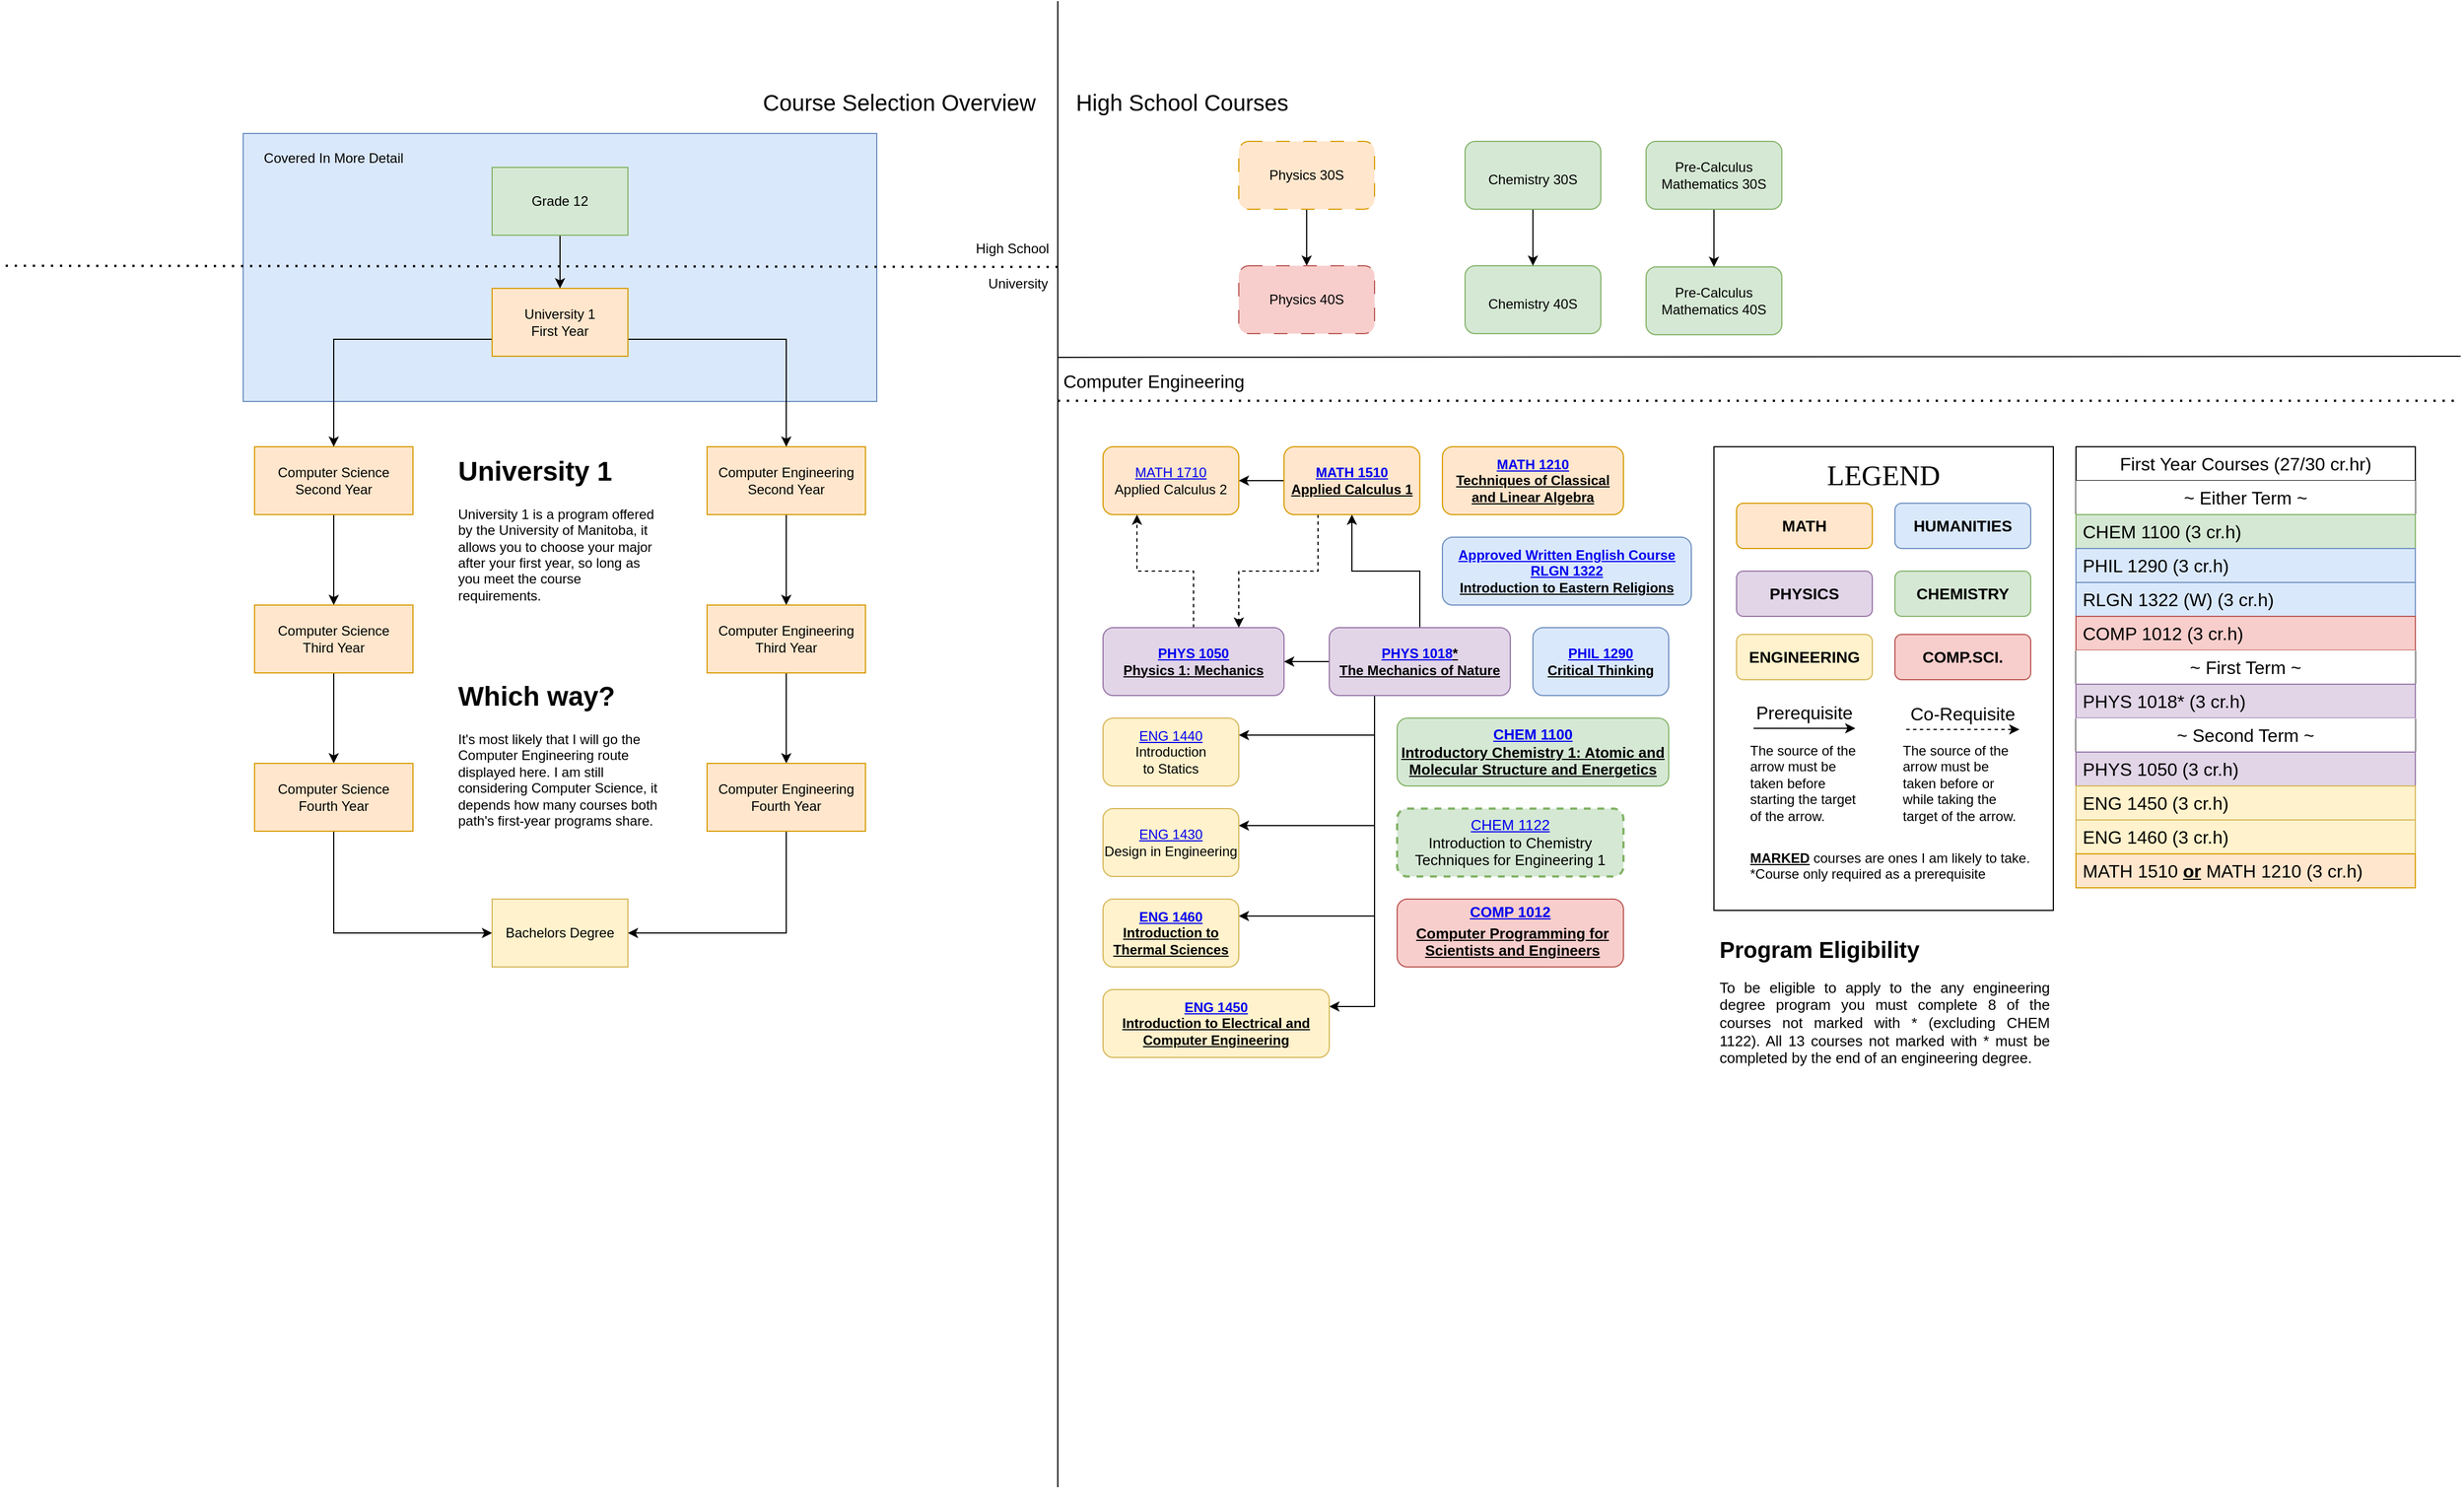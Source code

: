 <mxfile version="20.8.16" type="github" pages="3">
  <diagram name="Page-1" id="hSadaufKAb4HdudWEFLX">
    <mxGraphModel dx="2629" dy="1154" grid="1" gridSize="10" guides="1" tooltips="1" connect="1" arrows="1" fold="1" page="0" pageScale="1" pageWidth="850" pageHeight="1100" background="none" math="0" shadow="0">
      <root>
        <mxCell id="0" />
        <mxCell id="1" parent="0" />
        <mxCell id="dOjsNn2Fl8QuH95HzSxg-74" value="" style="group;fillColor=#fff2cc;strokeColor=#d6b656;" parent="1" vertex="1" connectable="0">
          <mxGeometry x="-720" y="43" width="560" height="237" as="geometry" />
        </mxCell>
        <mxCell id="dOjsNn2Fl8QuH95HzSxg-72" value="" style="rounded=0;whiteSpace=wrap;html=1;fontSize=12;fillColor=#dae8fc;strokeColor=#6c8ebf;align=left;movable=1;resizable=1;rotatable=1;deletable=1;editable=1;connectable=1;" parent="dOjsNn2Fl8QuH95HzSxg-74" vertex="1">
          <mxGeometry width="560" height="237" as="geometry" />
        </mxCell>
        <mxCell id="dOjsNn2Fl8QuH95HzSxg-73" value="Covered In More Detail" style="text;html=1;strokeColor=none;fillColor=none;align=center;verticalAlign=middle;whiteSpace=wrap;rounded=0;fontSize=12;movable=1;resizable=1;rotatable=1;deletable=1;editable=1;connectable=1;" parent="dOjsNn2Fl8QuH95HzSxg-74" vertex="1">
          <mxGeometry x="10" y="7" width="140" height="30" as="geometry" />
        </mxCell>
        <mxCell id="dOjsNn2Fl8QuH95HzSxg-60" style="edgeStyle=orthogonalEdgeStyle;rounded=0;orthogonalLoop=1;jettySize=auto;html=1;exitX=0.5;exitY=1;exitDx=0;exitDy=0;entryX=0.5;entryY=0;entryDx=0;entryDy=0;fontSize=12;" parent="1" source="kgQVGphqANJYqqKDK3Mq-1" target="dOjsNn2Fl8QuH95HzSxg-1" edge="1">
          <mxGeometry relative="1" as="geometry" />
        </mxCell>
        <mxCell id="kgQVGphqANJYqqKDK3Mq-1" value="Physics 30S" style="rounded=1;whiteSpace=wrap;html=1;fillColor=#ffe6cc;strokeColor=#d79b00;dashed=1;dashPattern=12 12;strokeWidth=1;" parent="1" vertex="1">
          <mxGeometry x="160" y="50" width="120" height="60" as="geometry" />
        </mxCell>
        <mxCell id="dOjsNn2Fl8QuH95HzSxg-1" value="Physics 40S" style="rounded=1;whiteSpace=wrap;html=1;fillColor=#f8cecc;strokeColor=#b85450;shadow=0;dashed=1;dashPattern=12 12;strokeWidth=1;" parent="1" vertex="1">
          <mxGeometry x="160" y="160" width="120" height="60" as="geometry" />
        </mxCell>
        <mxCell id="dOjsNn2Fl8QuH95HzSxg-5" value="&lt;font style=&quot;font-size: 20px;&quot;&gt;High School Courses&lt;/font&gt;" style="text;html=1;strokeColor=none;fillColor=none;align=center;verticalAlign=middle;whiteSpace=wrap;rounded=0;movable=1;resizable=1;rotatable=1;deletable=1;editable=1;connectable=1;fontSize=20;" parent="1" vertex="1">
          <mxGeometry width="220" height="30" as="geometry" />
        </mxCell>
        <mxCell id="dOjsNn2Fl8QuH95HzSxg-12" value="" style="endArrow=none;html=1;rounded=0;movable=1;resizable=1;rotatable=1;deletable=1;editable=1;connectable=1;" parent="1" edge="1">
          <mxGeometry width="50" height="50" relative="1" as="geometry">
            <mxPoint y="1240" as="sourcePoint" />
            <mxPoint y="-74" as="targetPoint" />
          </mxGeometry>
        </mxCell>
        <mxCell id="dOjsNn2Fl8QuH95HzSxg-13" value="&lt;div style=&quot;font-size: 20px;&quot;&gt;&lt;font style=&quot;font-size: 20px;&quot;&gt;Course Selection Overview&lt;/font&gt;&lt;/div&gt;" style="text;html=1;strokeColor=none;fillColor=none;align=center;verticalAlign=middle;whiteSpace=wrap;rounded=0;movable=1;resizable=1;rotatable=1;deletable=1;editable=1;connectable=1;fontSize=20;" parent="1" vertex="1">
          <mxGeometry x="-280" width="280" height="30" as="geometry" />
        </mxCell>
        <mxCell id="dOjsNn2Fl8QuH95HzSxg-48" style="edgeStyle=orthogonalEdgeStyle;rounded=0;orthogonalLoop=1;jettySize=auto;html=1;exitX=0.5;exitY=1;exitDx=0;exitDy=0;fontSize=12;entryX=0.5;entryY=0;entryDx=0;entryDy=0;" parent="1" source="dOjsNn2Fl8QuH95HzSxg-18" target="dOjsNn2Fl8QuH95HzSxg-71" edge="1">
          <mxGeometry relative="1" as="geometry">
            <mxPoint x="-380" y="153" as="targetPoint" />
          </mxGeometry>
        </mxCell>
        <mxCell id="dOjsNn2Fl8QuH95HzSxg-18" value="&lt;div&gt;Grade 12&lt;/div&gt;" style="rounded=0;whiteSpace=wrap;html=1;fillColor=#d5e8d4;strokeColor=#82b366;" parent="1" vertex="1">
          <mxGeometry x="-500" y="73" width="120" height="60" as="geometry" />
        </mxCell>
        <mxCell id="dOjsNn2Fl8QuH95HzSxg-53" value="" style="edgeStyle=orthogonalEdgeStyle;rounded=0;orthogonalLoop=1;jettySize=auto;html=1;fontSize=12;" parent="1" source="dOjsNn2Fl8QuH95HzSxg-20" target="dOjsNn2Fl8QuH95HzSxg-52" edge="1">
          <mxGeometry relative="1" as="geometry" />
        </mxCell>
        <mxCell id="dOjsNn2Fl8QuH95HzSxg-20" value="&lt;div&gt;Computer Science&lt;/div&gt;&lt;div&gt;Second Year&lt;br&gt;&lt;/div&gt;" style="rounded=0;whiteSpace=wrap;html=1;fillColor=#ffe6cc;strokeColor=#d79b00;" parent="1" vertex="1">
          <mxGeometry x="-710" y="320" width="140" height="60" as="geometry" />
        </mxCell>
        <mxCell id="dOjsNn2Fl8QuH95HzSxg-57" value="" style="edgeStyle=orthogonalEdgeStyle;rounded=0;orthogonalLoop=1;jettySize=auto;html=1;fontSize=12;" parent="1" source="dOjsNn2Fl8QuH95HzSxg-22" target="dOjsNn2Fl8QuH95HzSxg-56" edge="1">
          <mxGeometry relative="1" as="geometry" />
        </mxCell>
        <mxCell id="dOjsNn2Fl8QuH95HzSxg-22" value="&lt;div&gt;Computer Engineering&lt;/div&gt;&lt;div&gt;Second Year&lt;br&gt;&lt;/div&gt;" style="rounded=0;whiteSpace=wrap;html=1;fillColor=#ffe6cc;strokeColor=#d79b00;" parent="1" vertex="1">
          <mxGeometry x="-310" y="320" width="140" height="60" as="geometry" />
        </mxCell>
        <mxCell id="dOjsNn2Fl8QuH95HzSxg-33" value="" style="endArrow=none;dashed=1;html=1;dashPattern=1 3;strokeWidth=2;rounded=0;movable=1;resizable=1;rotatable=1;deletable=1;editable=1;connectable=1;" parent="1" edge="1">
          <mxGeometry width="50" height="50" relative="1" as="geometry">
            <mxPoint y="161" as="sourcePoint" />
            <mxPoint x="-934" y="160" as="targetPoint" />
          </mxGeometry>
        </mxCell>
        <mxCell id="dOjsNn2Fl8QuH95HzSxg-39" value="University" style="text;html=1;strokeColor=none;fillColor=none;align=center;verticalAlign=middle;whiteSpace=wrap;rounded=0;movable=1;resizable=1;rotatable=1;deletable=1;editable=1;connectable=1;" parent="1" vertex="1">
          <mxGeometry x="-70" y="161" width="70" height="30" as="geometry" />
        </mxCell>
        <mxCell id="dOjsNn2Fl8QuH95HzSxg-41" value="High School" style="text;html=1;strokeColor=none;fillColor=none;align=center;verticalAlign=middle;whiteSpace=wrap;rounded=0;fontSize=12;movable=1;resizable=1;rotatable=1;deletable=1;editable=1;connectable=1;" parent="1" vertex="1">
          <mxGeometry x="-80" y="130" width="80" height="30" as="geometry" />
        </mxCell>
        <mxCell id="dOjsNn2Fl8QuH95HzSxg-49" style="edgeStyle=orthogonalEdgeStyle;rounded=0;orthogonalLoop=1;jettySize=auto;html=1;fontSize=12;exitX=0;exitY=0.75;exitDx=0;exitDy=0;" parent="1" source="dOjsNn2Fl8QuH95HzSxg-71" target="dOjsNn2Fl8QuH95HzSxg-20" edge="1">
          <mxGeometry relative="1" as="geometry">
            <mxPoint x="-530" y="244" as="sourcePoint" />
          </mxGeometry>
        </mxCell>
        <mxCell id="dOjsNn2Fl8QuH95HzSxg-50" style="edgeStyle=orthogonalEdgeStyle;rounded=0;orthogonalLoop=1;jettySize=auto;html=1;entryX=0.5;entryY=0;entryDx=0;entryDy=0;fontSize=12;exitX=1;exitY=0.75;exitDx=0;exitDy=0;" parent="1" source="dOjsNn2Fl8QuH95HzSxg-71" target="dOjsNn2Fl8QuH95HzSxg-22" edge="1">
          <mxGeometry relative="1" as="geometry">
            <mxPoint x="-350" y="244" as="sourcePoint" />
          </mxGeometry>
        </mxCell>
        <mxCell id="dOjsNn2Fl8QuH95HzSxg-55" value="" style="edgeStyle=orthogonalEdgeStyle;rounded=0;orthogonalLoop=1;jettySize=auto;html=1;fontSize=12;" parent="1" source="dOjsNn2Fl8QuH95HzSxg-52" target="dOjsNn2Fl8QuH95HzSxg-54" edge="1">
          <mxGeometry relative="1" as="geometry" />
        </mxCell>
        <mxCell id="dOjsNn2Fl8QuH95HzSxg-52" value="&lt;div&gt;Computer Science&lt;/div&gt;&lt;div&gt;Third Year&lt;/div&gt;" style="whiteSpace=wrap;html=1;fillColor=#ffe6cc;strokeColor=#d79b00;rounded=0;" parent="1" vertex="1">
          <mxGeometry x="-710" y="460" width="140" height="60" as="geometry" />
        </mxCell>
        <mxCell id="dOjsNn2Fl8QuH95HzSxg-69" style="edgeStyle=orthogonalEdgeStyle;rounded=0;orthogonalLoop=1;jettySize=auto;html=1;exitX=0.5;exitY=1;exitDx=0;exitDy=0;entryX=0;entryY=0.5;entryDx=0;entryDy=0;fontSize=12;" parent="1" source="dOjsNn2Fl8QuH95HzSxg-54" target="dOjsNn2Fl8QuH95HzSxg-67" edge="1">
          <mxGeometry relative="1" as="geometry" />
        </mxCell>
        <mxCell id="dOjsNn2Fl8QuH95HzSxg-54" value="&lt;div&gt;Computer Science&lt;/div&gt;&lt;div&gt;Fourth Year&lt;br&gt;&lt;/div&gt;" style="whiteSpace=wrap;html=1;fillColor=#ffe6cc;strokeColor=#d79b00;rounded=0;" parent="1" vertex="1">
          <mxGeometry x="-710" y="600" width="140" height="60" as="geometry" />
        </mxCell>
        <mxCell id="dOjsNn2Fl8QuH95HzSxg-59" value="" style="edgeStyle=orthogonalEdgeStyle;rounded=0;orthogonalLoop=1;jettySize=auto;html=1;fontSize=12;entryX=0.5;entryY=0;entryDx=0;entryDy=0;" parent="1" source="dOjsNn2Fl8QuH95HzSxg-56" target="dOjsNn2Fl8QuH95HzSxg-65" edge="1">
          <mxGeometry relative="1" as="geometry">
            <mxPoint x="-240" y="595" as="targetPoint" />
          </mxGeometry>
        </mxCell>
        <mxCell id="dOjsNn2Fl8QuH95HzSxg-56" value="Computer Engineering&lt;br&gt;&lt;div&gt;Third Year&lt;/div&gt;" style="whiteSpace=wrap;html=1;fillColor=#ffe6cc;strokeColor=#d79b00;rounded=0;fontStyle=0" parent="1" vertex="1">
          <mxGeometry x="-310" y="460" width="140" height="60" as="geometry" />
        </mxCell>
        <mxCell id="dOjsNn2Fl8QuH95HzSxg-62" value="&lt;h1&gt;University 1&lt;br&gt;&lt;/h1&gt;&lt;p&gt;University 1 is a program offered by the University of Manitoba, it allows you to choose your major after your first year, so long as you meet the course requirements.&lt;br&gt;&lt;/p&gt;" style="text;html=1;strokeColor=none;fillColor=none;spacing=5;spacingTop=-20;whiteSpace=wrap;overflow=hidden;rounded=0;fontSize=12;align=left;horizontal=1;verticalAlign=middle;" parent="1" vertex="1">
          <mxGeometry x="-535" y="326" width="190" height="150" as="geometry" />
        </mxCell>
        <mxCell id="dOjsNn2Fl8QuH95HzSxg-63" value="&lt;h1&gt;Which way?&lt;br&gt;&lt;/h1&gt;&lt;p&gt;It&#39;s most likely that I will go the Computer Engineering route displayed here. I am still considering Computer Science, it depends how many courses both path&#39;s first-year programs share.&lt;br&gt;&lt;/p&gt;" style="text;html=1;strokeColor=none;fillColor=none;spacing=5;spacingTop=-20;whiteSpace=wrap;overflow=hidden;rounded=0;fontSize=12;" parent="1" vertex="1">
          <mxGeometry x="-535" y="521" width="190" height="160" as="geometry" />
        </mxCell>
        <mxCell id="dOjsNn2Fl8QuH95HzSxg-70" style="edgeStyle=orthogonalEdgeStyle;rounded=0;orthogonalLoop=1;jettySize=auto;html=1;exitX=0.5;exitY=1;exitDx=0;exitDy=0;entryX=1;entryY=0.5;entryDx=0;entryDy=0;fontSize=12;" parent="1" source="dOjsNn2Fl8QuH95HzSxg-65" target="dOjsNn2Fl8QuH95HzSxg-67" edge="1">
          <mxGeometry relative="1" as="geometry" />
        </mxCell>
        <mxCell id="dOjsNn2Fl8QuH95HzSxg-65" value="Computer Engineering&lt;br&gt;&lt;div&gt;Fourth Year&lt;/div&gt;" style="whiteSpace=wrap;html=1;fillColor=#ffe6cc;strokeColor=#d79b00;rounded=0;fontStyle=0" parent="1" vertex="1">
          <mxGeometry x="-310" y="600" width="140" height="60" as="geometry" />
        </mxCell>
        <mxCell id="dOjsNn2Fl8QuH95HzSxg-67" value="Bachelors Degree" style="whiteSpace=wrap;html=1;fillColor=#fff2cc;strokeColor=#d6b656;rounded=0;fontStyle=0;" parent="1" vertex="1">
          <mxGeometry x="-500" y="720" width="120" height="60" as="geometry" />
        </mxCell>
        <mxCell id="dOjsNn2Fl8QuH95HzSxg-71" value="&lt;div&gt;University 1&lt;/div&gt;&lt;div&gt;First Year&lt;br&gt;&lt;/div&gt;" style="rounded=0;whiteSpace=wrap;html=1;fontSize=12;fillColor=#ffe6cc;strokeColor=#d79b00;" parent="1" vertex="1">
          <mxGeometry x="-500" y="180" width="120" height="60" as="geometry" />
        </mxCell>
        <mxCell id="dOjsNn2Fl8QuH95HzSxg-111" value="&lt;font style=&quot;font-size: 12px;&quot;&gt;Chemistry 40S&lt;br&gt;&lt;/font&gt;" style="rounded=1;whiteSpace=wrap;html=1;fillColor=#d5e8d4;strokeColor=#82b366;fontSize=20;" parent="1" vertex="1">
          <mxGeometry x="360" y="160" width="120" height="60" as="geometry" />
        </mxCell>
        <mxCell id="dOjsNn2Fl8QuH95HzSxg-113" style="edgeStyle=orthogonalEdgeStyle;rounded=0;orthogonalLoop=1;jettySize=auto;html=1;exitX=0.5;exitY=1;exitDx=0;exitDy=0;fontSize=12;fontColor=#000000;" parent="1" source="dOjsNn2Fl8QuH95HzSxg-112" target="dOjsNn2Fl8QuH95HzSxg-111" edge="1">
          <mxGeometry relative="1" as="geometry" />
        </mxCell>
        <mxCell id="dOjsNn2Fl8QuH95HzSxg-112" value="&lt;font style=&quot;font-size: 12px;&quot;&gt;Chemistry 30S&lt;br&gt;&lt;/font&gt;" style="rounded=1;whiteSpace=wrap;html=1;fillColor=#d5e8d4;strokeColor=#82b366;fontSize=20;" parent="1" vertex="1">
          <mxGeometry x="360" y="50" width="120" height="60" as="geometry" />
        </mxCell>
        <mxCell id="dOjsNn2Fl8QuH95HzSxg-121" value="Pre-Calculus Mathematics 40S" style="rounded=1;whiteSpace=wrap;html=1;fillColor=#d5e8d4;strokeColor=#82b366;fontSize=12;" parent="1" vertex="1">
          <mxGeometry x="520" y="161" width="120" height="60" as="geometry" />
        </mxCell>
        <mxCell id="dOjsNn2Fl8QuH95HzSxg-123" style="edgeStyle=orthogonalEdgeStyle;rounded=0;orthogonalLoop=1;jettySize=auto;html=1;exitX=0.5;exitY=1;exitDx=0;exitDy=0;entryX=0.5;entryY=0;entryDx=0;entryDy=0;fontSize=12;fontColor=#000000;" parent="1" source="dOjsNn2Fl8QuH95HzSxg-122" target="dOjsNn2Fl8QuH95HzSxg-121" edge="1">
          <mxGeometry relative="1" as="geometry" />
        </mxCell>
        <mxCell id="dOjsNn2Fl8QuH95HzSxg-122" value="Pre-Calculus Mathematics 30S" style="rounded=1;whiteSpace=wrap;html=1;fillColor=#d5e8d4;strokeColor=#82b366;fontSize=12;" parent="1" vertex="1">
          <mxGeometry x="520" y="50" width="120" height="60" as="geometry" />
        </mxCell>
        <mxCell id="8diAZQPu4QIjh1jglygi-1" value="" style="rounded=0;whiteSpace=wrap;html=1;shadow=0;strokeWidth=1;fontFamily=Helvetica;fontSize=12;fontColor=#000000;fillColor=default;gradientColor=none;" vertex="1" parent="1">
          <mxGeometry x="580" y="320" width="300" height="410" as="geometry" />
        </mxCell>
        <mxCell id="8diAZQPu4QIjh1jglygi-2" value="&lt;div&gt;&lt;font style=&quot;font-size: 16px;&quot;&gt;Computer Engineering&lt;/font&gt;&lt;/div&gt;" style="text;html=1;strokeColor=none;fillColor=none;align=center;verticalAlign=middle;whiteSpace=wrap;rounded=0;movable=1;resizable=1;rotatable=1;deletable=1;editable=1;connectable=1;fontSize=21;" vertex="1" parent="1">
          <mxGeometry y="240" width="170" height="40" as="geometry" />
        </mxCell>
        <mxCell id="8diAZQPu4QIjh1jglygi-3" value="" style="edgeStyle=orthogonalEdgeStyle;rounded=0;orthogonalLoop=1;jettySize=auto;html=1;exitX=0.5;exitY=0;exitDx=0;exitDy=0;entryX=0.25;entryY=1;entryDx=0;entryDy=0;fontSize=12;fontColor=#000000;dashed=1;" edge="1" source="8diAZQPu4QIjh1jglygi-4" target="8diAZQPu4QIjh1jglygi-19" parent="1">
          <mxGeometry x="-0.0" relative="1" as="geometry">
            <mxPoint as="offset" />
          </mxGeometry>
        </mxCell>
        <mxCell id="8diAZQPu4QIjh1jglygi-4" value="&lt;div&gt;&lt;a href=&quot;https://catalog.umanitoba.ca/search/?P=PHYS%201050&quot;&gt;PHYS 1050&lt;/a&gt;&lt;/div&gt;&lt;div&gt;Physics 1: Mechanics&lt;br&gt;&lt;/div&gt;" style="rounded=1;whiteSpace=wrap;html=1;fillColor=#e1d5e7;strokeColor=#9673a6;fontSize=12;fontStyle=5" vertex="1" parent="1">
          <mxGeometry x="40" y="480" width="160" height="60" as="geometry" />
        </mxCell>
        <mxCell id="8diAZQPu4QIjh1jglygi-5" style="edgeStyle=orthogonalEdgeStyle;rounded=0;orthogonalLoop=1;jettySize=auto;html=1;exitX=0;exitY=0.5;exitDx=0;exitDy=0;entryX=1;entryY=0.5;entryDx=0;entryDy=0;fontFamily=Helvetica;fontSize=12;fontColor=#000000;" edge="1" source="8diAZQPu4QIjh1jglygi-11" target="8diAZQPu4QIjh1jglygi-4" parent="1">
          <mxGeometry relative="1" as="geometry" />
        </mxCell>
        <mxCell id="8diAZQPu4QIjh1jglygi-6" style="edgeStyle=orthogonalEdgeStyle;rounded=0;orthogonalLoop=1;jettySize=auto;html=1;exitX=0.5;exitY=0;exitDx=0;exitDy=0;entryX=0.5;entryY=1;entryDx=0;entryDy=0;fontFamily=Lucida Console;fontSize=25;fontColor=#000000;" edge="1" source="8diAZQPu4QIjh1jglygi-11" target="8diAZQPu4QIjh1jglygi-18" parent="1">
          <mxGeometry relative="1" as="geometry" />
        </mxCell>
        <mxCell id="8diAZQPu4QIjh1jglygi-7" style="edgeStyle=orthogonalEdgeStyle;rounded=0;orthogonalLoop=1;jettySize=auto;html=1;exitX=0.25;exitY=1;exitDx=0;exitDy=0;entryX=1;entryY=0.25;entryDx=0;entryDy=0;fontFamily=Lucida Console;fontSize=25;fontColor=#000000;" edge="1" source="8diAZQPu4QIjh1jglygi-11" target="8diAZQPu4QIjh1jglygi-24" parent="1">
          <mxGeometry relative="1" as="geometry" />
        </mxCell>
        <mxCell id="8diAZQPu4QIjh1jglygi-8" style="edgeStyle=orthogonalEdgeStyle;rounded=0;orthogonalLoop=1;jettySize=auto;html=1;exitX=0.25;exitY=1;exitDx=0;exitDy=0;entryX=1;entryY=0.25;entryDx=0;entryDy=0;fontFamily=Lucida Console;fontSize=25;fontColor=#000000;" edge="1" source="8diAZQPu4QIjh1jglygi-11" target="8diAZQPu4QIjh1jglygi-23" parent="1">
          <mxGeometry relative="1" as="geometry" />
        </mxCell>
        <mxCell id="8diAZQPu4QIjh1jglygi-9" style="edgeStyle=orthogonalEdgeStyle;rounded=0;orthogonalLoop=1;jettySize=auto;html=1;exitX=0.25;exitY=1;exitDx=0;exitDy=0;entryX=1;entryY=0.25;entryDx=0;entryDy=0;fontFamily=Lucida Console;fontSize=25;fontColor=#000000;" edge="1" source="8diAZQPu4QIjh1jglygi-11" target="8diAZQPu4QIjh1jglygi-26" parent="1">
          <mxGeometry relative="1" as="geometry" />
        </mxCell>
        <mxCell id="8diAZQPu4QIjh1jglygi-10" style="edgeStyle=orthogonalEdgeStyle;rounded=0;orthogonalLoop=1;jettySize=auto;html=1;exitX=0.25;exitY=1;exitDx=0;exitDy=0;entryX=1;entryY=0.25;entryDx=0;entryDy=0;fontFamily=Lucida Console;fontSize=25;fontColor=#000000;" edge="1" source="8diAZQPu4QIjh1jglygi-11" target="8diAZQPu4QIjh1jglygi-25" parent="1">
          <mxGeometry relative="1" as="geometry" />
        </mxCell>
        <mxCell id="8diAZQPu4QIjh1jglygi-11" value="&lt;div&gt;&lt;a href=&quot;https://catalog.umanitoba.ca/search/?P=PHYS%201018&quot;&gt;PHYS 1018&lt;/a&gt;*&lt;br&gt;&lt;/div&gt;&lt;div&gt;The Mechanics of Nature&lt;/div&gt;" style="rounded=1;whiteSpace=wrap;html=1;fillColor=#e1d5e7;strokeColor=#9673a6;fontSize=12;fontStyle=5" vertex="1" parent="1">
          <mxGeometry x="240" y="480" width="160" height="60" as="geometry" />
        </mxCell>
        <mxCell id="8diAZQPu4QIjh1jglygi-12" value="&lt;div&gt;&lt;a href=&quot;https://catalog.umanitoba.ca/search/?P=CHEM%201100&quot;&gt;CHEM 1100&lt;/a&gt;&lt;/div&gt;&lt;div&gt;Introductory Chemistry 1: Atomic and Molecular Structure and Energetics&lt;/div&gt;" style="rounded=1;whiteSpace=wrap;html=1;fillColor=#d5e8d4;strokeColor=#82b366;fontSize=13;fontStyle=5" vertex="1" parent="1">
          <mxGeometry x="300" y="560" width="240" height="60" as="geometry" />
        </mxCell>
        <mxCell id="8diAZQPu4QIjh1jglygi-13" value="&lt;h1 style=&quot;font-size: 20px;&quot; align=&quot;justify&quot;&gt;Program Eligibility&lt;br&gt;&lt;/h1&gt;&lt;p align=&quot;justify&quot;&gt;To be eligible to apply to the any engineering degree program you must complete 8 of the courses not marked with * (excluding CHEM 1122). All 13 courses not marked with * must be completed by the end of an engineering degree.&lt;br&gt;&lt;/p&gt;" style="text;html=1;strokeColor=none;fillColor=none;spacing=5;spacingTop=-20;whiteSpace=wrap;overflow=hidden;rounded=0;fontSize=13;fontColor=#000000;" vertex="1" parent="1">
          <mxGeometry x="580" y="750" width="300" height="150" as="geometry" />
        </mxCell>
        <mxCell id="8diAZQPu4QIjh1jglygi-14" value="&lt;div&gt;&lt;a href=&quot;https://catalog.umanitoba.ca/search/?P=CHEM%201122&quot;&gt;CHEM 1122&lt;/a&gt;&lt;br&gt;&lt;/div&gt;&lt;div&gt;Introduction to Chemistry Techniques for Engineering 1&lt;/div&gt;" style="rounded=1;whiteSpace=wrap;html=1;fillColor=#d5e8d4;strokeColor=#82b366;fontSize=13;fontStyle=0;dashed=1;strokeWidth=2;" vertex="1" parent="1">
          <mxGeometry x="300" y="640" width="200" height="60" as="geometry" />
        </mxCell>
        <mxCell id="8diAZQPu4QIjh1jglygi-15" value="&lt;div&gt;&lt;a href=&quot;https://catalog.umanitoba.ca/search/?P=COMP%201012&quot;&gt;COMP 1012&lt;/a&gt;&lt;/div&gt;&lt;table class=&quot;sc_courselist&quot; width=&quot;100%&quot;&gt;&lt;tbody&gt;&lt;tr class=&quot;even&quot;&gt;&lt;td class=&quot;codecol&quot;&gt;&lt;br&gt;&lt;/td&gt;&lt;td&gt;Computer Programming for Scientists and Engineers&lt;/td&gt;&lt;/tr&gt;&lt;/tbody&gt;&lt;/table&gt;" style="rounded=1;whiteSpace=wrap;html=1;fillColor=#f8cecc;strokeColor=#b85450;fontSize=13;fontStyle=5" vertex="1" parent="1">
          <mxGeometry x="300" y="720" width="200" height="60" as="geometry" />
        </mxCell>
        <mxCell id="8diAZQPu4QIjh1jglygi-16" style="edgeStyle=orthogonalEdgeStyle;rounded=0;orthogonalLoop=1;jettySize=auto;html=1;exitX=0;exitY=0.5;exitDx=0;exitDy=0;entryX=1;entryY=0.5;entryDx=0;entryDy=0;fontSize=12;fontColor=#000000;" edge="1" source="8diAZQPu4QIjh1jglygi-18" target="8diAZQPu4QIjh1jglygi-19" parent="1">
          <mxGeometry relative="1" as="geometry" />
        </mxCell>
        <mxCell id="8diAZQPu4QIjh1jglygi-17" value="" style="edgeStyle=orthogonalEdgeStyle;rounded=0;orthogonalLoop=1;jettySize=auto;html=1;exitX=0.25;exitY=1;exitDx=0;exitDy=0;entryX=0.75;entryY=0;entryDx=0;entryDy=0;fontSize=12;fontColor=#000000;dashed=1;" edge="1" source="8diAZQPu4QIjh1jglygi-18" target="8diAZQPu4QIjh1jglygi-4" parent="1">
          <mxGeometry relative="1" as="geometry">
            <mxPoint as="offset" />
          </mxGeometry>
        </mxCell>
        <mxCell id="8diAZQPu4QIjh1jglygi-18" value="&lt;div&gt;&lt;a href=&quot;https://catalog.umanitoba.ca/search/?P=MATH%201510&quot;&gt;MATH 1510&lt;/a&gt;&lt;/div&gt;&lt;div&gt;Applied Calculus 1&lt;/div&gt;" style="rounded=1;whiteSpace=wrap;html=1;fillColor=#ffe6cc;strokeColor=#d79b00;fontSize=12;fontStyle=5" vertex="1" parent="1">
          <mxGeometry x="200" y="320" width="120" height="60" as="geometry" />
        </mxCell>
        <mxCell id="8diAZQPu4QIjh1jglygi-19" value="&lt;div&gt;&lt;a href=&quot;https://catalog.umanitoba.ca/search/?P=MATH%201710&quot;&gt;MATH 1710&lt;/a&gt;&lt;/div&gt;&lt;div&gt;Applied Calculus 2&lt;br&gt;&lt;/div&gt;" style="rounded=1;whiteSpace=wrap;html=1;fillColor=#ffe6cc;strokeColor=#d79b00;fontSize=12;" vertex="1" parent="1">
          <mxGeometry x="40" y="320" width="120" height="60" as="geometry" />
        </mxCell>
        <mxCell id="8diAZQPu4QIjh1jglygi-20" value="&lt;div&gt;&lt;a href=&quot;https://umanitoba.ca/engineering/programs-of-study#:~:text=Written%20English%20Requirement&quot;&gt;Approved Written English Course&lt;/a&gt; &lt;br&gt;&lt;/div&gt;&lt;div&gt;&lt;a href=&quot;https://catalog.umanitoba.ca/search/?P=RLGN+1322&quot;&gt;RLGN 1322&lt;/a&gt;&lt;br&gt;&lt;/div&gt;&lt;div&gt;Introduction to Eastern Religions&lt;/div&gt;" style="rounded=1;whiteSpace=wrap;html=1;fillColor=#dae8fc;strokeColor=#6c8ebf;fontSize=12;fontStyle=5" vertex="1" parent="1">
          <mxGeometry x="340" y="400" width="220" height="60" as="geometry" />
        </mxCell>
        <mxCell id="8diAZQPu4QIjh1jglygi-21" value="&lt;font style=&quot;font-size: 12px;&quot; face=&quot;Helvetica&quot;&gt;&lt;a class=&quot;bubblelink code&quot; title=&quot;PHIL&amp;nbsp;1290&quot; href=&quot;https://catalog.umanitoba.ca/search/?P=PHIL%201290&quot;&gt;PHIL&amp;nbsp;1290&lt;/a&gt;&lt;/font&gt;&lt;div style=&quot;&quot;&gt;&lt;font style=&quot;font-size: 12px;&quot; face=&quot;Helvetica&quot;&gt;Critical Thinking&lt;/font&gt;&lt;/div&gt;" style="rounded=1;whiteSpace=wrap;html=1;fillColor=#dae8fc;strokeColor=#6c8ebf;fontSize=12;fontStyle=5" vertex="1" parent="1">
          <mxGeometry x="420" y="480" width="120" height="60" as="geometry" />
        </mxCell>
        <mxCell id="8diAZQPu4QIjh1jglygi-22" value="&lt;div style=&quot;&quot;&gt;&lt;font style=&quot;font-size: 12px;&quot;&gt;&lt;a class=&quot;bubblelink code&quot; title=&quot;MATH&amp;nbsp;1210&quot; href=&quot;https://catalog.umanitoba.ca/search/?P=MATH%201210&quot;&gt;MATH&amp;nbsp;1210&lt;/a&gt;&lt;/font&gt;&lt;/div&gt;&lt;div style=&quot;&quot;&gt;&lt;font style=&quot;font-size: 12px;&quot;&gt;Techniques of Classical&lt;/font&gt;&lt;/div&gt;&lt;div style=&quot;&quot;&gt;&lt;font style=&quot;font-size: 12px;&quot;&gt;and Linear Algebra&lt;/font&gt;&lt;/div&gt;" style="rounded=1;whiteSpace=wrap;html=1;fillColor=#ffe6cc;strokeColor=#d79b00;fontFamily=Helvetica;fontSize=12;fontStyle=5" vertex="1" parent="1">
          <mxGeometry x="340" y="320" width="160" height="60" as="geometry" />
        </mxCell>
        <mxCell id="8diAZQPu4QIjh1jglygi-23" value="&lt;div&gt;&lt;a class=&quot;bubblelink code&quot; title=&quot;ENG&amp;nbsp;1430&quot; href=&quot;https://catalog.umanitoba.ca/search/?P=ENG%201430&quot;&gt;ENG&amp;nbsp;1430&lt;/a&gt;&lt;br&gt;&lt;/div&gt;&lt;div&gt;Design in Engineering&lt;/div&gt;" style="rounded=1;whiteSpace=wrap;html=1;fillColor=#fff2cc;strokeColor=#d6b656;fontFamily=Helvetica;fontSize=12;fontStyle=0" vertex="1" parent="1">
          <mxGeometry x="40" y="640" width="120" height="60" as="geometry" />
        </mxCell>
        <mxCell id="8diAZQPu4QIjh1jglygi-24" value="&lt;div&gt;&lt;a class=&quot;bubblelink code&quot; title=&quot;ENG&amp;nbsp;1440&quot; href=&quot;https://catalog.umanitoba.ca/search/?P=ENG%201440&quot;&gt;ENG&amp;nbsp;1440&lt;/a&gt;&lt;br&gt;&lt;/div&gt;&lt;div&gt;Introduction&lt;/div&gt;&lt;div&gt;to Statics&lt;/div&gt;" style="rounded=1;whiteSpace=wrap;html=1;fillColor=#fff2cc;strokeColor=#d6b656;fontFamily=Helvetica;fontSize=12;" vertex="1" parent="1">
          <mxGeometry x="40" y="560" width="120" height="60" as="geometry" />
        </mxCell>
        <mxCell id="8diAZQPu4QIjh1jglygi-25" value="&lt;div&gt;&lt;a class=&quot;bubblelink code&quot; title=&quot;ENG&amp;nbsp;1450&quot; href=&quot;https://catalog.umanitoba.ca/search/?P=ENG%201450&quot;&gt;ENG&amp;nbsp;1450&lt;/a&gt;&lt;/div&gt;&lt;div&gt;Introduction to Electrical and Computer Engineering&lt;/div&gt;" style="rounded=1;whiteSpace=wrap;html=1;fillColor=#fff2cc;strokeColor=#d6b656;fontFamily=Helvetica;fontSize=12;fontStyle=5" vertex="1" parent="1">
          <mxGeometry x="40" y="800" width="200" height="60" as="geometry" />
        </mxCell>
        <mxCell id="8diAZQPu4QIjh1jglygi-26" value="&lt;div&gt;&lt;a class=&quot;bubblelink code&quot; title=&quot;ENG&amp;nbsp;1460&quot; href=&quot;https://catalog.umanitoba.ca/search/?P=ENG%201460&quot;&gt;ENG&amp;nbsp;1460&lt;/a&gt;&lt;/div&gt;&lt;div&gt;Introduction to Thermal Sciences&lt;/div&gt;" style="rounded=1;whiteSpace=wrap;html=1;fillColor=#fff2cc;strokeColor=#d6b656;fontFamily=Helvetica;fontSize=12;fontStyle=5" vertex="1" parent="1">
          <mxGeometry x="40" y="720" width="120" height="60" as="geometry" />
        </mxCell>
        <mxCell id="8diAZQPu4QIjh1jglygi-27" value="MATH" style="rounded=1;whiteSpace=wrap;html=1;fillColor=#ffe6cc;strokeColor=#d79b00;fontFamily=Helvetica;fontSize=14;fontStyle=1" vertex="1" parent="1">
          <mxGeometry x="600" y="370" width="120" height="40" as="geometry" />
        </mxCell>
        <mxCell id="8diAZQPu4QIjh1jglygi-28" value="ENGINEERING" style="rounded=1;whiteSpace=wrap;html=1;fillColor=#fff2cc;strokeColor=#d6b656;fontFamily=Helvetica;fontSize=14;fontStyle=1" vertex="1" parent="1">
          <mxGeometry x="600" y="486" width="120" height="40" as="geometry" />
        </mxCell>
        <mxCell id="8diAZQPu4QIjh1jglygi-29" value="HUMANITIES" style="rounded=1;whiteSpace=wrap;html=1;fillColor=#dae8fc;strokeColor=#6c8ebf;fontFamily=Helvetica;fontSize=14;fontStyle=1" vertex="1" parent="1">
          <mxGeometry x="740" y="370" width="120" height="40" as="geometry" />
        </mxCell>
        <mxCell id="8diAZQPu4QIjh1jglygi-30" value="CHEMISTRY" style="rounded=1;whiteSpace=wrap;html=1;fillColor=#d5e8d4;strokeColor=#82b366;fontFamily=Helvetica;fontSize=14;fontStyle=1" vertex="1" parent="1">
          <mxGeometry x="740" y="430" width="120" height="40" as="geometry" />
        </mxCell>
        <mxCell id="8diAZQPu4QIjh1jglygi-31" value="PHYSICS" style="rounded=1;whiteSpace=wrap;html=1;fillColor=#e1d5e7;strokeColor=#9673a6;fontFamily=Helvetica;fontSize=14;fontStyle=1" vertex="1" parent="1">
          <mxGeometry x="600" y="430" width="120" height="40" as="geometry" />
        </mxCell>
        <mxCell id="8diAZQPu4QIjh1jglygi-32" value="COMP.SCI." style="rounded=1;whiteSpace=wrap;html=1;fillColor=#f8cecc;strokeColor=#b85450;fontFamily=Helvetica;fontSize=14;fontStyle=1;" vertex="1" parent="1">
          <mxGeometry x="740" y="486" width="120" height="40" as="geometry" />
        </mxCell>
        <mxCell id="8diAZQPu4QIjh1jglygi-33" value="LEGEND" style="text;html=1;strokeColor=none;fillColor=none;align=center;verticalAlign=middle;whiteSpace=wrap;rounded=0;fontSize=25;fontFamily=Lucida Console;fontColor=#000000;fontStyle=0;" vertex="1" parent="1">
          <mxGeometry x="600" y="330" width="260" height="30" as="geometry" />
        </mxCell>
        <mxCell id="8diAZQPu4QIjh1jglygi-34" value="" style="endArrow=classic;html=1;rounded=0;fontFamily=Lucida Console;fontSize=25;fontColor=#000000;" edge="1" parent="1">
          <mxGeometry width="50" height="50" relative="1" as="geometry">
            <mxPoint x="615" y="569" as="sourcePoint" />
            <mxPoint x="705" y="569" as="targetPoint" />
          </mxGeometry>
        </mxCell>
        <mxCell id="8diAZQPu4QIjh1jglygi-35" value="Prerequisite" style="text;html=1;strokeColor=none;fillColor=none;align=center;verticalAlign=middle;whiteSpace=wrap;rounded=0;fontSize=16;fontFamily=Helvetica;fontColor=#000000;" vertex="1" parent="1">
          <mxGeometry x="615" y="540" width="90" height="30" as="geometry" />
        </mxCell>
        <mxCell id="8diAZQPu4QIjh1jglygi-36" value="Co-Requisite" style="text;html=1;strokeColor=none;fillColor=none;align=center;verticalAlign=middle;whiteSpace=wrap;rounded=0;fontSize=16;fontFamily=Helvetica;fontColor=#000000;" vertex="1" parent="1">
          <mxGeometry x="750" y="541" width="100" height="30" as="geometry" />
        </mxCell>
        <mxCell id="8diAZQPu4QIjh1jglygi-37" value="The source of the arrow must be taken before starting the target of the arrow." style="text;html=1;strokeColor=none;fillColor=none;align=left;verticalAlign=top;whiteSpace=wrap;rounded=0;fontSize=12;fontFamily=Helvetica;fontColor=#000000;" vertex="1" parent="1">
          <mxGeometry x="610" y="575" width="100" height="85" as="geometry" />
        </mxCell>
        <mxCell id="8diAZQPu4QIjh1jglygi-38" value="The source of the arrow must be taken before or while taking the target of the arrow." style="text;html=1;strokeColor=none;fillColor=none;align=left;verticalAlign=top;whiteSpace=wrap;rounded=0;fontSize=12;fontFamily=Helvetica;fontColor=#000000;" vertex="1" parent="1">
          <mxGeometry x="745" y="575" width="110" height="85" as="geometry" />
        </mxCell>
        <mxCell id="8diAZQPu4QIjh1jglygi-39" value="" style="edgeStyle=orthogonalEdgeStyle;rounded=0;orthogonalLoop=1;jettySize=auto;html=1;fontSize=12;fontColor=#000000;dashed=1;" edge="1" parent="1">
          <mxGeometry relative="1" as="geometry">
            <mxPoint x="750" y="570" as="sourcePoint" />
            <mxPoint x="850" y="570" as="targetPoint" />
            <mxPoint as="offset" />
          </mxGeometry>
        </mxCell>
        <mxCell id="8diAZQPu4QIjh1jglygi-40" value="&lt;div&gt;&lt;u&gt;&lt;b&gt;MARKED&lt;/b&gt;&lt;/u&gt; courses are ones I am likely to take.&lt;br&gt;&lt;/div&gt;&lt;div&gt;*Course only required as a prerequisite&lt;/div&gt;" style="text;html=1;strokeColor=none;fillColor=none;align=left;verticalAlign=top;whiteSpace=wrap;rounded=0;fontSize=12;fontFamily=Helvetica;fontColor=#000000;" vertex="1" parent="1">
          <mxGeometry x="610" y="670" width="250" height="50" as="geometry" />
        </mxCell>
        <mxCell id="8diAZQPu4QIjh1jglygi-41" value="&lt;div&gt;First Year Courses (27/30 cr.hr)&lt;/div&gt;" style="swimlane;fontStyle=0;childLayout=stackLayout;horizontal=1;startSize=30;horizontalStack=0;resizeParent=1;resizeParentMax=0;resizeLast=0;collapsible=1;marginBottom=0;whiteSpace=wrap;html=1;shadow=0;strokeWidth=1;fontFamily=Helvetica;fontSize=16;fontColor=#000000;fillColor=default;gradientColor=none;" vertex="1" parent="1">
          <mxGeometry x="900" y="320" width="300" height="390" as="geometry">
            <mxRectangle x="290" y="560" width="300" height="30" as="alternateBounds" />
          </mxGeometry>
        </mxCell>
        <mxCell id="8diAZQPu4QIjh1jglygi-42" value="~ Either Term ~" style="text;align=center;verticalAlign=middle;spacingLeft=4;spacingRight=4;overflow=hidden;points=[[0,0.5],[1,0.5]];portConstraint=eastwest;rotatable=0;whiteSpace=wrap;html=1;fontSize=16;fontFamily=Helvetica;fillColor=default;dashed=1;strokeColor=none;gradientColor=none;gradientDirection=north;" vertex="1" parent="8diAZQPu4QIjh1jglygi-41">
          <mxGeometry y="30" width="300" height="30" as="geometry" />
        </mxCell>
        <mxCell id="8diAZQPu4QIjh1jglygi-43" value="CHEM 1100 (3 cr.h)" style="text;strokeColor=#82b366;fillColor=#d5e8d4;align=left;verticalAlign=middle;spacingLeft=4;spacingRight=4;overflow=hidden;points=[[0,0.5],[1,0.5]];portConstraint=eastwest;rotatable=0;whiteSpace=wrap;html=1;fontSize=16;fontFamily=Helvetica;" vertex="1" parent="8diAZQPu4QIjh1jglygi-41">
          <mxGeometry y="60" width="300" height="30" as="geometry" />
        </mxCell>
        <mxCell id="8diAZQPu4QIjh1jglygi-44" value="PHIL 1290 (3 cr.h)" style="text;strokeColor=#6c8ebf;fillColor=#dae8fc;align=left;verticalAlign=middle;spacingLeft=4;spacingRight=4;overflow=hidden;points=[[0,0.5],[1,0.5]];portConstraint=eastwest;rotatable=0;whiteSpace=wrap;html=1;fontSize=16;fontFamily=Helvetica;" vertex="1" parent="8diAZQPu4QIjh1jglygi-41">
          <mxGeometry y="90" width="300" height="30" as="geometry" />
        </mxCell>
        <mxCell id="8diAZQPu4QIjh1jglygi-45" value="&lt;div&gt;RLGN 1322 (W) (3 cr.h)&lt;br&gt;&lt;/div&gt;" style="text;strokeColor=#6c8ebf;fillColor=#dae8fc;align=left;verticalAlign=middle;spacingLeft=4;spacingRight=4;overflow=hidden;points=[[0,0.5],[1,0.5]];portConstraint=eastwest;rotatable=0;whiteSpace=wrap;html=1;fontSize=16;fontFamily=Helvetica;" vertex="1" parent="8diAZQPu4QIjh1jglygi-41">
          <mxGeometry y="120" width="300" height="30" as="geometry" />
        </mxCell>
        <mxCell id="8diAZQPu4QIjh1jglygi-46" value="COMP 1012 (3 cr.h)" style="text;strokeColor=#b85450;fillColor=#f8cecc;align=left;verticalAlign=middle;spacingLeft=4;spacingRight=4;overflow=hidden;points=[[0,0.5],[1,0.5]];portConstraint=eastwest;rotatable=0;whiteSpace=wrap;html=1;fontSize=16;fontFamily=Helvetica;" vertex="1" parent="8diAZQPu4QIjh1jglygi-41">
          <mxGeometry y="150" width="300" height="30" as="geometry" />
        </mxCell>
        <mxCell id="8diAZQPu4QIjh1jglygi-47" value="~ First Term ~" style="text;align=center;verticalAlign=middle;spacingLeft=4;spacingRight=4;overflow=hidden;points=[[0,0.5],[1,0.5]];portConstraint=eastwest;rotatable=0;whiteSpace=wrap;html=1;fontSize=16;fontFamily=Helvetica;fillColor=default;dashed=1;strokeColor=none;gradientColor=none;gradientDirection=north;" vertex="1" parent="8diAZQPu4QIjh1jglygi-41">
          <mxGeometry y="180" width="300" height="30" as="geometry" />
        </mxCell>
        <mxCell id="8diAZQPu4QIjh1jglygi-48" value="PHYS 1018* (3 cr.h)" style="text;strokeColor=#9673a6;fillColor=#e1d5e7;align=left;verticalAlign=middle;spacingLeft=4;spacingRight=4;overflow=hidden;points=[[0,0.5],[1,0.5]];portConstraint=eastwest;rotatable=0;whiteSpace=wrap;html=1;fontSize=16;fontFamily=Helvetica;" vertex="1" parent="8diAZQPu4QIjh1jglygi-41">
          <mxGeometry y="210" width="300" height="30" as="geometry" />
        </mxCell>
        <mxCell id="8diAZQPu4QIjh1jglygi-49" value="&lt;div align=&quot;center&quot;&gt;~ Second Term ~&lt;br&gt;&lt;/div&gt;" style="text;align=center;verticalAlign=middle;spacingLeft=4;spacingRight=4;overflow=hidden;points=[[0,0.5],[1,0.5]];portConstraint=eastwest;rotatable=0;whiteSpace=wrap;html=1;fontSize=16;fontFamily=Helvetica;fillColor=default;dashed=1;strokeColor=none;gradientColor=none;gradientDirection=north;" vertex="1" parent="8diAZQPu4QIjh1jglygi-41">
          <mxGeometry y="240" width="300" height="30" as="geometry" />
        </mxCell>
        <mxCell id="8diAZQPu4QIjh1jglygi-50" value="PHYS 1050 (3 cr.h)" style="text;strokeColor=#9673a6;fillColor=#e1d5e7;align=left;verticalAlign=middle;spacingLeft=4;spacingRight=4;overflow=hidden;points=[[0,0.5],[1,0.5]];portConstraint=eastwest;rotatable=0;whiteSpace=wrap;html=1;fontSize=16;fontFamily=Helvetica;" vertex="1" parent="8diAZQPu4QIjh1jglygi-41">
          <mxGeometry y="270" width="300" height="30" as="geometry" />
        </mxCell>
        <mxCell id="8diAZQPu4QIjh1jglygi-51" value="ENG 1450 (3 cr.h)" style="text;strokeColor=#d6b656;fillColor=#fff2cc;align=left;verticalAlign=middle;spacingLeft=4;spacingRight=4;overflow=hidden;points=[[0,0.5],[1,0.5]];portConstraint=eastwest;rotatable=0;whiteSpace=wrap;html=1;fontSize=16;fontFamily=Helvetica;" vertex="1" parent="8diAZQPu4QIjh1jglygi-41">
          <mxGeometry y="300" width="300" height="30" as="geometry" />
        </mxCell>
        <mxCell id="8diAZQPu4QIjh1jglygi-52" value="ENG 1460 (3 cr.h)" style="text;strokeColor=#d6b656;fillColor=#fff2cc;align=left;verticalAlign=middle;spacingLeft=4;spacingRight=4;overflow=hidden;points=[[0,0.5],[1,0.5]];portConstraint=eastwest;rotatable=0;whiteSpace=wrap;html=1;fontSize=16;fontFamily=Helvetica;" vertex="1" parent="8diAZQPu4QIjh1jglygi-41">
          <mxGeometry y="330" width="300" height="30" as="geometry" />
        </mxCell>
        <mxCell id="8diAZQPu4QIjh1jglygi-53" value="MATH 1510 &lt;b&gt;&lt;u&gt;or&lt;/u&gt;&lt;/b&gt; MATH 1210 (3 cr.h)" style="text;strokeColor=#d79b00;fillColor=#ffe6cc;align=left;verticalAlign=middle;spacingLeft=4;spacingRight=4;overflow=hidden;points=[[0,0.5],[1,0.5]];portConstraint=eastwest;rotatable=0;whiteSpace=wrap;html=1;fontSize=16;fontFamily=Helvetica;" vertex="1" parent="8diAZQPu4QIjh1jglygi-41">
          <mxGeometry y="360" width="300" height="30" as="geometry" />
        </mxCell>
        <mxCell id="8diAZQPu4QIjh1jglygi-57" value="" style="endArrow=none;dashed=1;html=1;dashPattern=1 3;strokeWidth=2;rounded=0;fontSize=12;" edge="1" parent="1">
          <mxGeometry width="50" height="50" relative="1" as="geometry">
            <mxPoint y="279.33" as="sourcePoint" />
            <mxPoint x="1240" y="279.33" as="targetPoint" />
          </mxGeometry>
        </mxCell>
        <mxCell id="8diAZQPu4QIjh1jglygi-58" value="" style="endArrow=none;html=1;rounded=0;fontSize=12;" edge="1" parent="1">
          <mxGeometry width="50" height="50" relative="1" as="geometry">
            <mxPoint y="241" as="sourcePoint" />
            <mxPoint x="1240" y="240" as="targetPoint" />
          </mxGeometry>
        </mxCell>
      </root>
    </mxGraphModel>
  </diagram>
  <diagram name="Four Year Overview" id="L2RynZWYjBk2NUUwTNVj">
    <mxGraphModel dx="1429" dy="754" grid="1" gridSize="10" guides="1" tooltips="1" connect="1" arrows="1" fold="1" page="1" pageScale="1" pageWidth="850" pageHeight="1100" background="none" math="0" shadow="0">
      <root>
        <mxCell id="ECAE00-6rcPCFHf0bK29-0" />
        <mxCell id="ECAE00-6rcPCFHf0bK29-1" parent="ECAE00-6rcPCFHf0bK29-0" />
        <mxCell id="ECAE00-6rcPCFHf0bK29-17" value="&lt;div&gt;Computer Science&lt;/div&gt;&lt;div&gt;Second Year&lt;br&gt;&lt;/div&gt;" style="rounded=0;whiteSpace=wrap;html=1;fillColor=#ffe6cc;strokeColor=#d79b00;" vertex="1" parent="ECAE00-6rcPCFHf0bK29-1">
          <mxGeometry x="155" y="420" width="140" height="60" as="geometry" />
        </mxCell>
        <mxCell id="ECAE00-6rcPCFHf0bK29-3" value="" style="group;fillColor=#fff2cc;strokeColor=#d6b656;verticalAlign=top;" vertex="1" connectable="0" parent="ECAE00-6rcPCFHf0bK29-1">
          <mxGeometry x="145" y="80" width="560" height="300" as="geometry" />
        </mxCell>
        <mxCell id="ECAE00-6rcPCFHf0bK29-4" value="" style="rounded=0;whiteSpace=wrap;html=1;fontSize=12;fillColor=#dae8fc;strokeColor=#6c8ebf;align=left;movable=1;resizable=1;rotatable=1;deletable=1;editable=1;connectable=1;" vertex="1" parent="ECAE00-6rcPCFHf0bK29-3">
          <mxGeometry width="560" height="300" as="geometry" />
        </mxCell>
        <mxCell id="ECAE00-6rcPCFHf0bK29-5" value="Covered In More Detail" style="text;html=1;strokeColor=none;fillColor=none;align=center;verticalAlign=middle;whiteSpace=wrap;rounded=0;fontSize=12;movable=1;resizable=1;rotatable=1;deletable=1;editable=1;connectable=1;" vertex="1" parent="ECAE00-6rcPCFHf0bK29-3">
          <mxGeometry x="10" y="8.861" width="140" height="37.975" as="geometry" />
        </mxCell>
        <mxCell id="ECAE00-6rcPCFHf0bK29-36" value="&lt;div&gt;University 1&lt;/div&gt;&lt;div&gt;First Year&lt;br&gt;&lt;/div&gt;" style="rounded=0;whiteSpace=wrap;html=1;fontSize=12;fillColor=#ffe6cc;strokeColor=#d79b00;verticalAlign=middle;" vertex="1" parent="ECAE00-6rcPCFHf0bK29-3">
          <mxGeometry x="110" y="150" width="340" height="120" as="geometry" />
        </mxCell>
        <mxCell id="dXMWFzp4cgIAGRFFRT5R-6" value="Computer Science" style="rounded=1;whiteSpace=wrap;html=1;fillColor=#dae8fc;strokeColor=#6c8ebf;" vertex="1" parent="ECAE00-6rcPCFHf0bK29-3">
          <mxGeometry x="135" y="180" width="95" height="60" as="geometry" />
        </mxCell>
        <mxCell id="dXMWFzp4cgIAGRFFRT5R-5" value="Computer Engineering" style="rounded=1;whiteSpace=wrap;html=1;fillColor=#dae8fc;strokeColor=#6c8ebf;" vertex="1" parent="ECAE00-6rcPCFHf0bK29-3">
          <mxGeometry x="325" y="180" width="95" height="60" as="geometry" />
        </mxCell>
        <mxCell id="ECAE00-6rcPCFHf0bK29-13" value="&lt;div style=&quot;font-size: 20px;&quot;&gt;&lt;font style=&quot;font-size: 20px;&quot;&gt;Course Selection Overview&lt;/font&gt;&lt;/div&gt;" style="text;html=1;strokeColor=none;fillColor=none;align=center;verticalAlign=middle;whiteSpace=wrap;rounded=0;movable=1;resizable=1;rotatable=1;deletable=1;editable=1;connectable=1;fontSize=20;" vertex="1" parent="ECAE00-6rcPCFHf0bK29-1">
          <mxGeometry x="15" y="40" width="280" height="30" as="geometry" />
        </mxCell>
        <mxCell id="ECAE00-6rcPCFHf0bK29-14" style="edgeStyle=orthogonalEdgeStyle;rounded=0;orthogonalLoop=1;jettySize=auto;html=1;exitX=0.5;exitY=1;exitDx=0;exitDy=0;fontSize=12;entryX=0.5;entryY=0;entryDx=0;entryDy=0;" edge="1" parent="ECAE00-6rcPCFHf0bK29-1" source="ECAE00-6rcPCFHf0bK29-15" target="ECAE00-6rcPCFHf0bK29-36">
          <mxGeometry relative="1" as="geometry">
            <mxPoint x="485" y="190" as="targetPoint" />
          </mxGeometry>
        </mxCell>
        <mxCell id="ECAE00-6rcPCFHf0bK29-15" value="&lt;div&gt;Grade 12&lt;/div&gt;" style="rounded=0;whiteSpace=wrap;html=1;fillColor=#d5e8d4;strokeColor=#82b366;" vertex="1" parent="ECAE00-6rcPCFHf0bK29-1">
          <mxGeometry x="365" y="110" width="120" height="60" as="geometry" />
        </mxCell>
        <mxCell id="ECAE00-6rcPCFHf0bK29-16" value="" style="edgeStyle=orthogonalEdgeStyle;rounded=0;orthogonalLoop=1;jettySize=auto;html=1;fontSize=12;" edge="1" parent="ECAE00-6rcPCFHf0bK29-1" source="ECAE00-6rcPCFHf0bK29-17" target="ECAE00-6rcPCFHf0bK29-26">
          <mxGeometry relative="1" as="geometry" />
        </mxCell>
        <mxCell id="ECAE00-6rcPCFHf0bK29-18" value="" style="edgeStyle=orthogonalEdgeStyle;rounded=0;orthogonalLoop=1;jettySize=auto;html=1;fontSize=12;" edge="1" parent="ECAE00-6rcPCFHf0bK29-1" source="ECAE00-6rcPCFHf0bK29-19" target="ECAE00-6rcPCFHf0bK29-30">
          <mxGeometry relative="1" as="geometry" />
        </mxCell>
        <mxCell id="ECAE00-6rcPCFHf0bK29-19" value="&lt;div&gt;Computer Engineering&lt;/div&gt;&lt;div&gt;Second Year&lt;br&gt;&lt;/div&gt;" style="rounded=0;whiteSpace=wrap;html=1;fillColor=#ffe6cc;strokeColor=#d79b00;" vertex="1" parent="ECAE00-6rcPCFHf0bK29-1">
          <mxGeometry x="555" y="420" width="140" height="60" as="geometry" />
        </mxCell>
        <mxCell id="ECAE00-6rcPCFHf0bK29-20" value="" style="endArrow=none;dashed=1;html=1;dashPattern=1 3;strokeWidth=2;rounded=0;movable=1;resizable=1;rotatable=1;deletable=1;editable=1;connectable=1;" edge="1" parent="ECAE00-6rcPCFHf0bK29-1">
          <mxGeometry width="50" height="50" relative="1" as="geometry">
            <mxPoint x="840" y="200" as="sourcePoint" />
            <mxPoint x="10" y="200" as="targetPoint" />
          </mxGeometry>
        </mxCell>
        <mxCell id="ECAE00-6rcPCFHf0bK29-21" value="University" style="text;html=1;strokeColor=none;fillColor=none;align=center;verticalAlign=middle;whiteSpace=wrap;rounded=0;movable=1;resizable=1;rotatable=1;deletable=1;editable=1;connectable=1;" vertex="1" parent="ECAE00-6rcPCFHf0bK29-1">
          <mxGeometry x="15" y="210" width="70" height="30" as="geometry" />
        </mxCell>
        <mxCell id="ECAE00-6rcPCFHf0bK29-22" value="High School" style="text;html=1;strokeColor=none;fillColor=none;align=center;verticalAlign=middle;whiteSpace=wrap;rounded=0;fontSize=12;movable=1;resizable=1;rotatable=1;deletable=1;editable=1;connectable=1;" vertex="1" parent="ECAE00-6rcPCFHf0bK29-1">
          <mxGeometry x="10" y="160" width="80" height="30" as="geometry" />
        </mxCell>
        <mxCell id="ECAE00-6rcPCFHf0bK29-23" style="edgeStyle=orthogonalEdgeStyle;rounded=0;orthogonalLoop=1;jettySize=auto;html=1;fontSize=12;exitX=0;exitY=0.75;exitDx=0;exitDy=0;" edge="1" parent="ECAE00-6rcPCFHf0bK29-1" source="ECAE00-6rcPCFHf0bK29-36" target="ECAE00-6rcPCFHf0bK29-17">
          <mxGeometry relative="1" as="geometry">
            <mxPoint x="335" y="281" as="sourcePoint" />
          </mxGeometry>
        </mxCell>
        <mxCell id="ECAE00-6rcPCFHf0bK29-24" style="edgeStyle=orthogonalEdgeStyle;rounded=0;orthogonalLoop=1;jettySize=auto;html=1;entryX=0.5;entryY=0;entryDx=0;entryDy=0;fontSize=12;exitX=1;exitY=0.75;exitDx=0;exitDy=0;" edge="1" parent="ECAE00-6rcPCFHf0bK29-1" source="ECAE00-6rcPCFHf0bK29-36" target="ECAE00-6rcPCFHf0bK29-19">
          <mxGeometry relative="1" as="geometry">
            <mxPoint x="515" y="281" as="sourcePoint" />
          </mxGeometry>
        </mxCell>
        <mxCell id="ECAE00-6rcPCFHf0bK29-25" value="" style="edgeStyle=orthogonalEdgeStyle;rounded=0;orthogonalLoop=1;jettySize=auto;html=1;fontSize=12;" edge="1" parent="ECAE00-6rcPCFHf0bK29-1" source="ECAE00-6rcPCFHf0bK29-26" target="ECAE00-6rcPCFHf0bK29-28">
          <mxGeometry relative="1" as="geometry" />
        </mxCell>
        <mxCell id="ECAE00-6rcPCFHf0bK29-26" value="&lt;div&gt;Computer Science&lt;/div&gt;&lt;div&gt;Third Year&lt;/div&gt;" style="whiteSpace=wrap;html=1;fillColor=#ffe6cc;strokeColor=#d79b00;rounded=0;" vertex="1" parent="ECAE00-6rcPCFHf0bK29-1">
          <mxGeometry x="155" y="560" width="140" height="60" as="geometry" />
        </mxCell>
        <mxCell id="ECAE00-6rcPCFHf0bK29-27" style="edgeStyle=orthogonalEdgeStyle;rounded=0;orthogonalLoop=1;jettySize=auto;html=1;exitX=0.5;exitY=1;exitDx=0;exitDy=0;entryX=0;entryY=0.5;entryDx=0;entryDy=0;fontSize=12;" edge="1" parent="ECAE00-6rcPCFHf0bK29-1" source="ECAE00-6rcPCFHf0bK29-28" target="ECAE00-6rcPCFHf0bK29-35">
          <mxGeometry relative="1" as="geometry" />
        </mxCell>
        <mxCell id="ECAE00-6rcPCFHf0bK29-28" value="&lt;div&gt;Computer Science&lt;/div&gt;&lt;div&gt;Fourth Year&lt;br&gt;&lt;/div&gt;" style="whiteSpace=wrap;html=1;fillColor=#ffe6cc;strokeColor=#d79b00;rounded=0;" vertex="1" parent="ECAE00-6rcPCFHf0bK29-1">
          <mxGeometry x="155" y="700" width="140" height="60" as="geometry" />
        </mxCell>
        <mxCell id="ECAE00-6rcPCFHf0bK29-29" value="" style="edgeStyle=orthogonalEdgeStyle;rounded=0;orthogonalLoop=1;jettySize=auto;html=1;fontSize=12;entryX=0.5;entryY=0;entryDx=0;entryDy=0;" edge="1" parent="ECAE00-6rcPCFHf0bK29-1" source="ECAE00-6rcPCFHf0bK29-30" target="ECAE00-6rcPCFHf0bK29-34">
          <mxGeometry relative="1" as="geometry">
            <mxPoint x="625" y="695" as="targetPoint" />
          </mxGeometry>
        </mxCell>
        <mxCell id="ECAE00-6rcPCFHf0bK29-30" value="Computer Engineering&lt;br&gt;&lt;div&gt;Third Year&lt;/div&gt;" style="whiteSpace=wrap;html=1;fillColor=#ffe6cc;strokeColor=#d79b00;rounded=0;fontStyle=0" vertex="1" parent="ECAE00-6rcPCFHf0bK29-1">
          <mxGeometry x="555" y="560" width="140" height="60" as="geometry" />
        </mxCell>
        <mxCell id="ECAE00-6rcPCFHf0bK29-31" value="&lt;h1&gt;University 1&lt;br&gt;&lt;/h1&gt;&lt;p&gt;University 1 is a program offered by the University of Manitoba, it allows you to choose your major after your first year, so long as you meet the course requirements.&lt;br&gt;&lt;/p&gt;" style="text;html=1;strokeColor=none;fillColor=none;spacing=5;spacingTop=-20;whiteSpace=wrap;overflow=hidden;rounded=0;fontSize=12;align=left;horizontal=1;verticalAlign=middle;" vertex="1" parent="ECAE00-6rcPCFHf0bK29-1">
          <mxGeometry x="330" y="426" width="190" height="150" as="geometry" />
        </mxCell>
        <mxCell id="ECAE00-6rcPCFHf0bK29-32" value="&lt;h1&gt;Which way?&lt;br&gt;&lt;/h1&gt;&lt;p&gt;It&#39;s most likely that I will go the Computer Engineering route displayed here. I am still considering Computer Science, it depends how many courses both path&#39;s first-year programs share.&lt;br&gt;&lt;/p&gt;" style="text;html=1;strokeColor=none;fillColor=none;spacing=5;spacingTop=-20;whiteSpace=wrap;overflow=hidden;rounded=0;fontSize=12;" vertex="1" parent="ECAE00-6rcPCFHf0bK29-1">
          <mxGeometry x="330" y="621" width="190" height="160" as="geometry" />
        </mxCell>
        <mxCell id="ECAE00-6rcPCFHf0bK29-33" style="edgeStyle=orthogonalEdgeStyle;rounded=0;orthogonalLoop=1;jettySize=auto;html=1;exitX=0.5;exitY=1;exitDx=0;exitDy=0;entryX=1;entryY=0.5;entryDx=0;entryDy=0;fontSize=12;" edge="1" parent="ECAE00-6rcPCFHf0bK29-1" source="ECAE00-6rcPCFHf0bK29-34" target="ECAE00-6rcPCFHf0bK29-35">
          <mxGeometry relative="1" as="geometry" />
        </mxCell>
        <mxCell id="ECAE00-6rcPCFHf0bK29-34" value="Computer Engineering&lt;br&gt;&lt;div&gt;Fourth Year&lt;/div&gt;" style="whiteSpace=wrap;html=1;fillColor=#ffe6cc;strokeColor=#d79b00;rounded=0;fontStyle=0" vertex="1" parent="ECAE00-6rcPCFHf0bK29-1">
          <mxGeometry x="555" y="700" width="140" height="60" as="geometry" />
        </mxCell>
        <mxCell id="ECAE00-6rcPCFHf0bK29-35" value="Bachelors Degree" style="whiteSpace=wrap;html=1;fillColor=#fff2cc;strokeColor=#d6b656;rounded=0;fontStyle=0;" vertex="1" parent="ECAE00-6rcPCFHf0bK29-1">
          <mxGeometry x="365" y="820" width="120" height="60" as="geometry" />
        </mxCell>
      </root>
    </mxGraphModel>
  </diagram>
  <diagram id="qAkPF1_PlZLocmOp7j7Z" name="Computer Engineering">
    <mxGraphModel dx="1429" dy="754" grid="1" gridSize="5" guides="1" tooltips="1" connect="1" arrows="1" fold="1" page="1" pageScale="1" pageWidth="1100" pageHeight="850" background="none" math="0" shadow="0">
      <root>
        <mxCell id="0" />
        <mxCell id="1" parent="0" />
        <mxCell id="pqYk4wUH7TQdoGSaFonT-2" value="&lt;div style=&quot;font-size: 34px;&quot; align=&quot;left&quot;&gt;&lt;font style=&quot;font-size: 34px;&quot;&gt;Computer Engineering First Year&lt;br&gt;&lt;/font&gt;&lt;/div&gt;" style="text;html=1;strokeColor=none;fillColor=none;align=left;verticalAlign=middle;whiteSpace=wrap;rounded=0;movable=1;resizable=1;rotatable=1;deletable=1;editable=1;connectable=1;fontSize=21;" vertex="1" parent="1">
          <mxGeometry x="40" y="20" width="505" height="60" as="geometry" />
        </mxCell>
        <mxCell id="pqYk4wUH7TQdoGSaFonT-14" value="&lt;div&gt;&lt;a href=&quot;https://catalog.umanitoba.ca/search/?P=CHEM%201100&quot;&gt;CHEM 1100&lt;/a&gt;&lt;/div&gt;&lt;div&gt;Introductory Chemistry 1: Atomic and Molecular Structure and Energetics&lt;/div&gt;" style="rounded=1;whiteSpace=wrap;html=1;fillColor=#d5e8d4;strokeColor=#82b366;fontSize=13;fontStyle=5" vertex="1" parent="1">
          <mxGeometry x="820" y="359" width="240" height="60" as="geometry" />
        </mxCell>
        <mxCell id="pqYk4wUH7TQdoGSaFonT-15" value="&lt;h1 style=&quot;font-size: 20px;&quot; align=&quot;justify&quot;&gt;Program Eligibility&lt;br&gt;&lt;/h1&gt;&lt;p align=&quot;justify&quot;&gt;To be eligible to apply to the any engineering degree program you must complete 8 of the courses not marked with * (excluding CHEM 1122). All 13 courses not marked with * must be completed by the end of an engineering degree.&lt;br&gt;&lt;/p&gt;" style="text;html=1;strokeColor=none;fillColor=none;spacing=5;spacingTop=-20;whiteSpace=wrap;overflow=hidden;rounded=0;fontSize=13;fontColor=#000000;" vertex="1" parent="1">
          <mxGeometry x="40" y="540" width="560" height="90" as="geometry" />
        </mxCell>
        <mxCell id="pqYk4wUH7TQdoGSaFonT-16" value="&lt;div&gt;&lt;a href=&quot;https://catalog.umanitoba.ca/search/?P=CHEM%201122&quot;&gt;CHEM 1122&lt;/a&gt;&lt;br&gt;&lt;/div&gt;&lt;div&gt;Introduction to Chemistry &lt;br&gt;&lt;/div&gt;&lt;div&gt;Techniques for Engineering 1&lt;/div&gt;" style="rounded=1;whiteSpace=wrap;html=1;fillColor=#d5e8d4;strokeColor=#82b366;fontSize=13;fontStyle=0;dashed=1;strokeWidth=2;" vertex="1" parent="1">
          <mxGeometry x="820" y="439" width="240" height="60" as="geometry" />
        </mxCell>
        <mxCell id="pqYk4wUH7TQdoGSaFonT-17" value="&lt;div&gt;&lt;a href=&quot;https://catalog.umanitoba.ca/search/?P=COMP%201012&quot;&gt;COMP 1012&lt;/a&gt;&lt;/div&gt;&lt;table class=&quot;sc_courselist&quot; width=&quot;100%&quot;&gt;&lt;tbody&gt;&lt;tr class=&quot;even&quot;&gt;&lt;td class=&quot;codecol&quot;&gt;&lt;br&gt;&lt;/td&gt;&lt;td&gt;Computer Programming for Scientists and Engineers&lt;/td&gt;&lt;/tr&gt;&lt;/tbody&gt;&lt;/table&gt;" style="rounded=1;whiteSpace=wrap;html=1;fillColor=#f8cecc;strokeColor=#b85450;fontSize=13;fontStyle=5" vertex="1" parent="1">
          <mxGeometry x="820" y="100" width="240" height="60" as="geometry" />
        </mxCell>
        <mxCell id="pqYk4wUH7TQdoGSaFonT-22" value="&lt;div&gt;&lt;a href=&quot;https://umanitoba.ca/engineering/programs-of-study#:~:text=Written%20English%20Requirement&quot;&gt;Approved Written English Course&lt;/a&gt; &lt;br&gt;&lt;/div&gt;&lt;div&gt;&lt;a href=&quot;https://catalog.umanitoba.ca/search/?P=RLGN+1322&quot;&gt;RLGN 1322&lt;/a&gt;&lt;br&gt;&lt;/div&gt;&lt;div&gt;Introduction to Eastern Religions&lt;/div&gt;" style="rounded=1;whiteSpace=wrap;html=1;fillColor=#dae8fc;strokeColor=#6c8ebf;fontSize=12;fontStyle=5" vertex="1" parent="1">
          <mxGeometry x="820" y="519" width="240" height="60" as="geometry" />
        </mxCell>
        <mxCell id="pqYk4wUH7TQdoGSaFonT-23" value="&lt;font style=&quot;font-size: 12px;&quot; face=&quot;Helvetica&quot;&gt;&lt;a class=&quot;bubblelink code&quot; title=&quot;PHIL&amp;nbsp;1290&quot; href=&quot;https://catalog.umanitoba.ca/search/?P=PHIL%201290&quot;&gt;PHIL&amp;nbsp;1290&lt;/a&gt;&lt;/font&gt;&lt;div style=&quot;&quot;&gt;&lt;font style=&quot;font-size: 12px;&quot; face=&quot;Helvetica&quot;&gt;Critical Thinking&lt;/font&gt;&lt;/div&gt;" style="rounded=1;whiteSpace=wrap;html=1;fillColor=#dae8fc;strokeColor=#6c8ebf;fontSize=12;fontStyle=5" vertex="1" parent="1">
          <mxGeometry x="900" y="599" width="160" height="60" as="geometry" />
        </mxCell>
        <mxCell id="pqYk4wUH7TQdoGSaFonT-24" value="&lt;div style=&quot;&quot;&gt;&lt;font style=&quot;font-size: 12px;&quot;&gt;&lt;a class=&quot;bubblelink code&quot; title=&quot;MATH&amp;nbsp;1210&quot; href=&quot;https://catalog.umanitoba.ca/search/?P=MATH%201210&quot;&gt;MATH&amp;nbsp;1210&lt;/a&gt;&lt;/font&gt;&lt;/div&gt;&lt;div style=&quot;&quot;&gt;&lt;font style=&quot;font-size: 12px;&quot;&gt;Techniques of Classical&lt;/font&gt;&lt;/div&gt;&lt;div style=&quot;&quot;&gt;&lt;font style=&quot;font-size: 12px;&quot;&gt;and Linear Algebra&lt;/font&gt;&lt;/div&gt;" style="rounded=1;whiteSpace=wrap;html=1;fillColor=#ffe6cc;strokeColor=#d79b00;fontFamily=Helvetica;fontSize=12;fontStyle=5" vertex="1" parent="1">
          <mxGeometry x="860" y="280" width="200" height="60" as="geometry" />
        </mxCell>
        <mxCell id="pqYk4wUH7TQdoGSaFonT-25" value="&lt;div&gt;&lt;a class=&quot;bubblelink code&quot; title=&quot;ENG&amp;nbsp;1430&quot; href=&quot;https://catalog.umanitoba.ca/search/?P=ENG%201430&quot;&gt;ENG&amp;nbsp;1430&lt;/a&gt;&lt;br&gt;&lt;/div&gt;&lt;div&gt;Design in Engineering&lt;/div&gt;" style="rounded=1;whiteSpace=wrap;html=1;fillColor=#fff2cc;strokeColor=#d6b656;fontFamily=Helvetica;fontSize=12;fontStyle=0" vertex="1" parent="1">
          <mxGeometry x="680" y="359" width="120" height="60" as="geometry" />
        </mxCell>
        <mxCell id="pqYk4wUH7TQdoGSaFonT-26" value="&lt;div&gt;&lt;a class=&quot;bubblelink code&quot; title=&quot;ENG&amp;nbsp;1440&quot; href=&quot;https://catalog.umanitoba.ca/search/?P=ENG%201440&quot;&gt;ENG&amp;nbsp;1440&lt;/a&gt;&lt;br&gt;&lt;/div&gt;&lt;div&gt;Introduction&lt;/div&gt;&lt;div&gt;to Statics&lt;/div&gt;" style="rounded=1;whiteSpace=wrap;html=1;fillColor=#fff2cc;strokeColor=#d6b656;fontFamily=Helvetica;fontSize=12;" vertex="1" parent="1">
          <mxGeometry x="680" y="440" width="120" height="60" as="geometry" />
        </mxCell>
        <mxCell id="pqYk4wUH7TQdoGSaFonT-27" value="&lt;div&gt;&lt;a class=&quot;bubblelink code&quot; title=&quot;ENG&amp;nbsp;1450&quot; href=&quot;https://catalog.umanitoba.ca/search/?P=ENG%201450&quot;&gt;ENG&amp;nbsp;1450&lt;/a&gt;&lt;/div&gt;&lt;div&gt;Introduction to Electrical and Computer Engineering&lt;/div&gt;" style="rounded=1;whiteSpace=wrap;html=1;fillColor=#fff2cc;strokeColor=#d6b656;fontFamily=Helvetica;fontSize=12;fontStyle=5" vertex="1" parent="1">
          <mxGeometry x="680" y="599" width="200" height="60" as="geometry" />
        </mxCell>
        <mxCell id="pqYk4wUH7TQdoGSaFonT-28" value="&lt;div&gt;&lt;a class=&quot;bubblelink code&quot; title=&quot;ENG&amp;nbsp;1460&quot; href=&quot;https://catalog.umanitoba.ca/search/?P=ENG%201460&quot;&gt;ENG&amp;nbsp;1460&lt;/a&gt;&lt;/div&gt;&lt;div&gt;Introduction to Thermal Sciences&lt;/div&gt;" style="rounded=1;whiteSpace=wrap;html=1;fillColor=#fff2cc;strokeColor=#d6b656;fontFamily=Helvetica;fontSize=12;fontStyle=5" vertex="1" parent="1">
          <mxGeometry x="680" y="519" width="120" height="60" as="geometry" />
        </mxCell>
        <mxCell id="pqYk4wUH7TQdoGSaFonT-43" value="&lt;div&gt;Course List (27/30 cr.hr)&lt;/div&gt;" style="swimlane;fontStyle=1;childLayout=stackLayout;horizontal=1;startSize=30;horizontalStack=0;resizeParent=1;resizeParentMax=0;resizeLast=0;collapsible=1;marginBottom=0;whiteSpace=wrap;html=1;shadow=0;strokeWidth=1;fontFamily=Helvetica;fontSize=16;fontColor=#000000;fillColor=default;gradientColor=none;" vertex="1" parent="1">
          <mxGeometry x="360" y="99" width="240" height="420" as="geometry">
            <mxRectangle x="330" y="100" width="270" height="30" as="alternateBounds" />
          </mxGeometry>
        </mxCell>
        <mxCell id="pqYk4wUH7TQdoGSaFonT-44" value="~ Either Term ~" style="text;align=center;verticalAlign=middle;spacingLeft=4;spacingRight=4;overflow=hidden;points=[[0,0.5],[1,0.5]];portConstraint=eastwest;rotatable=0;whiteSpace=wrap;html=1;fontSize=16;fontFamily=Helvetica;fillColor=default;dashed=1;strokeColor=none;gradientColor=none;gradientDirection=north;fontStyle=2" vertex="1" parent="pqYk4wUH7TQdoGSaFonT-43">
          <mxGeometry y="30" width="240" height="35" as="geometry" />
        </mxCell>
        <mxCell id="pqYk4wUH7TQdoGSaFonT-45" value="CHEM 1100 (3 cr.h)" style="text;strokeColor=#82b366;fillColor=#d5e8d4;align=left;verticalAlign=middle;spacingLeft=7;spacingRight=4;overflow=hidden;points=[[0,0.5],[1,0.5]];portConstraint=eastwest;rotatable=0;whiteSpace=wrap;html=1;fontSize=16;fontFamily=Helvetica;" vertex="1" parent="pqYk4wUH7TQdoGSaFonT-43">
          <mxGeometry y="65" width="240" height="30" as="geometry" />
        </mxCell>
        <mxCell id="pqYk4wUH7TQdoGSaFonT-46" value="PHIL 1290 (3 cr.h)" style="text;strokeColor=#6c8ebf;fillColor=#dae8fc;align=left;verticalAlign=middle;spacingLeft=7;spacingRight=4;overflow=hidden;points=[[0,0.5],[1,0.5]];portConstraint=eastwest;rotatable=0;whiteSpace=wrap;html=1;fontSize=16;fontFamily=Helvetica;" vertex="1" parent="pqYk4wUH7TQdoGSaFonT-43">
          <mxGeometry y="95" width="240" height="30" as="geometry" />
        </mxCell>
        <mxCell id="pqYk4wUH7TQdoGSaFonT-47" value="&lt;div&gt;RLGN 1322 (W) (3 cr.h)&lt;br&gt;&lt;/div&gt;" style="text;strokeColor=#6c8ebf;fillColor=#dae8fc;align=left;verticalAlign=middle;spacingLeft=7;spacingRight=4;overflow=hidden;points=[[0,0.5],[1,0.5]];portConstraint=eastwest;rotatable=0;whiteSpace=wrap;html=1;fontSize=16;fontFamily=Helvetica;" vertex="1" parent="pqYk4wUH7TQdoGSaFonT-43">
          <mxGeometry y="125" width="240" height="30" as="geometry" />
        </mxCell>
        <mxCell id="pqYk4wUH7TQdoGSaFonT-48" value="COMP 1012 (3 cr.h)" style="text;strokeColor=#b85450;fillColor=#f8cecc;align=left;verticalAlign=middle;spacingLeft=7;spacingRight=4;overflow=hidden;points=[[0,0.5],[1,0.5]];portConstraint=eastwest;rotatable=0;whiteSpace=wrap;html=1;fontSize=16;fontFamily=Helvetica;" vertex="1" parent="pqYk4wUH7TQdoGSaFonT-43">
          <mxGeometry y="155" width="240" height="30" as="geometry" />
        </mxCell>
        <mxCell id="pqYk4wUH7TQdoGSaFonT-49" value="~ First Term ~" style="text;align=center;verticalAlign=middle;spacingLeft=4;spacingRight=4;overflow=hidden;points=[[0,0.5],[1,0.5]];portConstraint=eastwest;rotatable=0;whiteSpace=wrap;html=1;fontSize=16;fontFamily=Helvetica;fillColor=default;dashed=1;strokeColor=none;gradientColor=none;gradientDirection=north;fontStyle=2" vertex="1" parent="pqYk4wUH7TQdoGSaFonT-43">
          <mxGeometry y="185" width="240" height="35" as="geometry" />
        </mxCell>
        <mxCell id="pqYk4wUH7TQdoGSaFonT-50" value="PHYS 1018* (3 cr.h)" style="text;strokeColor=#9673a6;fillColor=#e1d5e7;align=left;verticalAlign=middle;spacingLeft=7;spacingRight=4;overflow=hidden;points=[[0,0.5],[1,0.5]];portConstraint=eastwest;rotatable=0;whiteSpace=wrap;html=1;fontSize=16;fontFamily=Helvetica;" vertex="1" parent="pqYk4wUH7TQdoGSaFonT-43">
          <mxGeometry y="220" width="240" height="30" as="geometry" />
        </mxCell>
        <mxCell id="pqYk4wUH7TQdoGSaFonT-51" value="&lt;div align=&quot;center&quot;&gt;~ Second Term ~&lt;br&gt;&lt;/div&gt;" style="text;align=center;verticalAlign=middle;spacingLeft=4;spacingRight=4;overflow=hidden;points=[[0,0.5],[1,0.5]];portConstraint=eastwest;rotatable=0;whiteSpace=wrap;html=1;fontSize=16;fontFamily=Helvetica;fillColor=default;dashed=1;strokeColor=none;gradientColor=none;gradientDirection=north;fontStyle=2" vertex="1" parent="pqYk4wUH7TQdoGSaFonT-43">
          <mxGeometry y="250" width="240" height="35" as="geometry" />
        </mxCell>
        <mxCell id="pqYk4wUH7TQdoGSaFonT-52" value="PHYS 1050 (3 cr.h)" style="text;strokeColor=#9673a6;fillColor=#e1d5e7;align=left;verticalAlign=middle;spacingLeft=7;spacingRight=4;overflow=hidden;points=[[0,0.5],[1,0.5]];portConstraint=eastwest;rotatable=0;whiteSpace=wrap;html=1;fontSize=16;fontFamily=Helvetica;" vertex="1" parent="pqYk4wUH7TQdoGSaFonT-43">
          <mxGeometry y="285" width="240" height="30" as="geometry" />
        </mxCell>
        <mxCell id="pqYk4wUH7TQdoGSaFonT-53" value="ENG 1450 (3 cr.h)" style="text;strokeColor=#d6b656;fillColor=#fff2cc;align=left;verticalAlign=middle;spacingLeft=7;spacingRight=4;overflow=hidden;points=[[0,0.5],[1,0.5]];portConstraint=eastwest;rotatable=0;whiteSpace=wrap;html=1;fontSize=16;fontFamily=Helvetica;" vertex="1" parent="pqYk4wUH7TQdoGSaFonT-43">
          <mxGeometry y="315" width="240" height="30" as="geometry" />
        </mxCell>
        <mxCell id="pqYk4wUH7TQdoGSaFonT-54" value="ENG 1460 (3 cr.h)" style="text;strokeColor=#d6b656;fillColor=#fff2cc;align=left;verticalAlign=middle;spacingLeft=7;spacingRight=4;overflow=hidden;points=[[0,0.5],[1,0.5]];portConstraint=eastwest;rotatable=0;whiteSpace=wrap;html=1;fontSize=16;fontFamily=Helvetica;" vertex="1" parent="pqYk4wUH7TQdoGSaFonT-43">
          <mxGeometry y="345" width="240" height="30" as="geometry" />
        </mxCell>
        <mxCell id="pqYk4wUH7TQdoGSaFonT-55" value="MATH 1510 (3 cr.h) &lt;b&gt;&lt;u&gt;or&lt;/u&gt;&lt;/b&gt; &lt;br&gt;MATH 1210 (3 cr.h)" style="text;strokeColor=#d79b00;fillColor=#ffe6cc;align=left;verticalAlign=middle;spacingLeft=7;spacingRight=4;overflow=hidden;points=[[0,0.5],[1,0.5]];portConstraint=eastwest;rotatable=0;whiteSpace=wrap;html=1;fontSize=16;fontFamily=Helvetica;" vertex="1" parent="pqYk4wUH7TQdoGSaFonT-43">
          <mxGeometry y="375" width="240" height="45" as="geometry" />
        </mxCell>
        <mxCell id="Af024TUjUCWrK-nuKkJ8-11" style="edgeStyle=orthogonalEdgeStyle;rounded=0;orthogonalLoop=1;jettySize=auto;html=1;exitX=1;exitY=0.5;exitDx=0;exitDy=0;entryX=0;entryY=0.5;entryDx=0;entryDy=0;dashed=1;" edge="1" parent="1" source="QQJ3fKCFbatfh8w72urb-2" target="QQJ3fKCFbatfh8w72urb-9">
          <mxGeometry relative="1" as="geometry" />
        </mxCell>
        <mxCell id="QQJ3fKCFbatfh8w72urb-2" value="&lt;div&gt;&lt;a href=&quot;https://catalog.umanitoba.ca/search/?P=PHYS%201050&quot;&gt;PHYS 1050&lt;/a&gt;&lt;/div&gt;&lt;div&gt;Physics 1: Mechanics&lt;br&gt;&lt;/div&gt;" style="rounded=1;whiteSpace=wrap;html=1;fillColor=#e1d5e7;strokeColor=#9673a6;fontSize=12;fontStyle=5" vertex="1" parent="1">
          <mxGeometry x="680" y="180" width="180" height="60" as="geometry" />
        </mxCell>
        <mxCell id="sVnLJ541pS5Aki_4obWQ-2" style="edgeStyle=orthogonalEdgeStyle;rounded=0;orthogonalLoop=1;jettySize=auto;html=1;exitX=0.111;exitY=0.999;exitDx=0;exitDy=0;entryX=0;entryY=0.25;entryDx=0;entryDy=0;exitPerimeter=0;" edge="1" parent="1" source="QQJ3fKCFbatfh8w72urb-5" target="pqYk4wUH7TQdoGSaFonT-27">
          <mxGeometry relative="1" as="geometry" />
        </mxCell>
        <mxCell id="sVnLJ541pS5Aki_4obWQ-3" style="edgeStyle=orthogonalEdgeStyle;rounded=0;orthogonalLoop=1;jettySize=auto;html=1;exitX=0.111;exitY=0.991;exitDx=0;exitDy=0;entryX=0;entryY=0.25;entryDx=0;entryDy=0;exitPerimeter=0;" edge="1" parent="1" source="QQJ3fKCFbatfh8w72urb-5" target="pqYk4wUH7TQdoGSaFonT-26">
          <mxGeometry relative="1" as="geometry" />
        </mxCell>
        <mxCell id="sVnLJ541pS5Aki_4obWQ-4" style="edgeStyle=orthogonalEdgeStyle;rounded=0;orthogonalLoop=1;jettySize=auto;html=1;exitX=0.111;exitY=0.994;exitDx=0;exitDy=0;entryX=0;entryY=0.25;entryDx=0;entryDy=0;exitPerimeter=0;" edge="1" parent="1" source="QQJ3fKCFbatfh8w72urb-5" target="pqYk4wUH7TQdoGSaFonT-25">
          <mxGeometry relative="1" as="geometry" />
        </mxCell>
        <mxCell id="sVnLJ541pS5Aki_4obWQ-5" style="edgeStyle=orthogonalEdgeStyle;rounded=0;orthogonalLoop=1;jettySize=auto;html=1;exitX=0.112;exitY=0.994;exitDx=0;exitDy=0;entryX=0;entryY=0.25;entryDx=0;entryDy=0;exitPerimeter=0;" edge="1" parent="1" source="QQJ3fKCFbatfh8w72urb-5" target="pqYk4wUH7TQdoGSaFonT-28">
          <mxGeometry relative="1" as="geometry" />
        </mxCell>
        <mxCell id="Af024TUjUCWrK-nuKkJ8-1" style="edgeStyle=orthogonalEdgeStyle;rounded=0;orthogonalLoop=1;jettySize=auto;html=1;exitX=0.111;exitY=1.002;exitDx=0;exitDy=0;entryX=0;entryY=0.25;entryDx=0;entryDy=0;exitPerimeter=0;" edge="1" parent="1" source="QQJ3fKCFbatfh8w72urb-5" target="QQJ3fKCFbatfh8w72urb-8">
          <mxGeometry relative="1" as="geometry" />
        </mxCell>
        <mxCell id="Af024TUjUCWrK-nuKkJ8-6" style="edgeStyle=orthogonalEdgeStyle;rounded=0;orthogonalLoop=1;jettySize=auto;html=1;exitX=0.111;exitY=1;exitDx=0;exitDy=0;entryX=0;entryY=0.25;entryDx=0;entryDy=0;exitPerimeter=0;" edge="1" parent="1" source="QQJ3fKCFbatfh8w72urb-5" target="QQJ3fKCFbatfh8w72urb-2">
          <mxGeometry relative="1" as="geometry" />
        </mxCell>
        <mxCell id="QQJ3fKCFbatfh8w72urb-5" value="&lt;div&gt;&lt;a href=&quot;https://catalog.umanitoba.ca/search/?P=PHYS%201018&quot;&gt;PHYS 1018&lt;/a&gt;*&lt;br&gt;&lt;/div&gt;&lt;div&gt;The Mechanics of Nature&lt;/div&gt;" style="rounded=1;whiteSpace=wrap;html=1;fillColor=#e1d5e7;strokeColor=#9673a6;fontSize=12;fontStyle=5;dashed=1;" vertex="1" parent="1">
          <mxGeometry x="620" y="100" width="180" height="60" as="geometry" />
        </mxCell>
        <mxCell id="Af024TUjUCWrK-nuKkJ8-14" style="edgeStyle=orthogonalEdgeStyle;rounded=0;orthogonalLoop=1;jettySize=auto;html=1;exitX=0.5;exitY=0;exitDx=0;exitDy=0;entryX=0.25;entryY=1;entryDx=0;entryDy=0;" edge="1" parent="1" source="QQJ3fKCFbatfh8w72urb-8" target="QQJ3fKCFbatfh8w72urb-9">
          <mxGeometry relative="1" as="geometry" />
        </mxCell>
        <mxCell id="HgNwavgawjgZ7ZVpkgkz-5" style="edgeStyle=orthogonalEdgeStyle;rounded=0;orthogonalLoop=1;jettySize=auto;html=1;exitX=0.25;exitY=0;exitDx=0;exitDy=0;entryX=0.221;entryY=1.021;entryDx=0;entryDy=0;entryPerimeter=0;dashed=1;fontSize=30;" edge="1" parent="1" source="QQJ3fKCFbatfh8w72urb-8" target="QQJ3fKCFbatfh8w72urb-2">
          <mxGeometry relative="1" as="geometry" />
        </mxCell>
        <mxCell id="QQJ3fKCFbatfh8w72urb-8" value="&lt;div&gt;&lt;a href=&quot;https://catalog.umanitoba.ca/search/?P=MATH%201510&quot;&gt;MATH 1510&lt;/a&gt;&lt;/div&gt;&lt;div&gt;Applied Calculus 1&lt;/div&gt;" style="rounded=1;whiteSpace=wrap;html=1;fillColor=#ffe6cc;strokeColor=#d79b00;fontSize=12;fontStyle=5" vertex="1" parent="1">
          <mxGeometry x="680" y="280" width="160" height="60" as="geometry" />
        </mxCell>
        <mxCell id="QQJ3fKCFbatfh8w72urb-9" value="&lt;div&gt;&lt;a href=&quot;https://catalog.umanitoba.ca/search/?P=MATH%201710&quot;&gt;MATH 1710&lt;/a&gt;&lt;/div&gt;&lt;div&gt;Applied Calculus 2&lt;br&gt;&lt;/div&gt;" style="rounded=1;whiteSpace=wrap;html=1;fillColor=#ffe6cc;strokeColor=#d79b00;fontSize=12;" vertex="1" parent="1">
          <mxGeometry x="900" y="180" width="160" height="60" as="geometry" />
        </mxCell>
        <mxCell id="dxC8yVnB3SbhJVIOmaN6-3" value="" style="group;fontStyle=1" vertex="1" connectable="0" parent="1">
          <mxGeometry x="40" y="99" width="300" height="420" as="geometry" />
        </mxCell>
        <mxCell id="pqYk4wUH7TQdoGSaFonT-1" value="" style="rounded=0;whiteSpace=wrap;html=1;shadow=0;strokeWidth=1;fontFamily=Helvetica;fontSize=12;fontColor=#000000;fillColor=default;gradientColor=none;" vertex="1" parent="dxC8yVnB3SbhJVIOmaN6-3">
          <mxGeometry width="300" height="420" as="geometry" />
        </mxCell>
        <mxCell id="pqYk4wUH7TQdoGSaFonT-29" value="MATH" style="rounded=1;whiteSpace=wrap;html=1;fillColor=#ffe6cc;strokeColor=#d79b00;fontFamily=Helvetica;fontSize=14;fontStyle=1" vertex="1" parent="dxC8yVnB3SbhJVIOmaN6-3">
          <mxGeometry x="20" y="110" width="120" height="40" as="geometry" />
        </mxCell>
        <mxCell id="pqYk4wUH7TQdoGSaFonT-30" value="ENGINEERING" style="rounded=1;whiteSpace=wrap;html=1;fillColor=#fff2cc;strokeColor=#d6b656;fontFamily=Helvetica;fontSize=14;fontStyle=1" vertex="1" parent="dxC8yVnB3SbhJVIOmaN6-3">
          <mxGeometry x="20" y="166" width="120" height="40" as="geometry" />
        </mxCell>
        <mxCell id="pqYk4wUH7TQdoGSaFonT-31" value="HUMANITIES" style="rounded=1;whiteSpace=wrap;html=1;fillColor=#dae8fc;strokeColor=#6c8ebf;fontFamily=Helvetica;fontSize=14;fontStyle=1" vertex="1" parent="dxC8yVnB3SbhJVIOmaN6-3">
          <mxGeometry x="160" y="166" width="120" height="40" as="geometry" />
        </mxCell>
        <mxCell id="pqYk4wUH7TQdoGSaFonT-32" value="CHEMISTRY" style="rounded=1;whiteSpace=wrap;html=1;fillColor=#d5e8d4;strokeColor=#82b366;fontFamily=Helvetica;fontSize=14;fontStyle=1" vertex="1" parent="dxC8yVnB3SbhJVIOmaN6-3">
          <mxGeometry x="160" y="110" width="120" height="40" as="geometry" />
        </mxCell>
        <mxCell id="pqYk4wUH7TQdoGSaFonT-33" value="PHYSICS" style="rounded=1;whiteSpace=wrap;html=1;fillColor=#e1d5e7;strokeColor=#9673a6;fontFamily=Helvetica;fontSize=14;fontStyle=1" vertex="1" parent="dxC8yVnB3SbhJVIOmaN6-3">
          <mxGeometry x="20" y="50" width="120" height="40" as="geometry" />
        </mxCell>
        <mxCell id="pqYk4wUH7TQdoGSaFonT-34" value="COMP.SCI." style="rounded=1;whiteSpace=wrap;html=1;fillColor=#f8cecc;strokeColor=#b85450;fontFamily=Helvetica;fontSize=14;fontStyle=1;" vertex="1" parent="dxC8yVnB3SbhJVIOmaN6-3">
          <mxGeometry x="160" y="50" width="120" height="40" as="geometry" />
        </mxCell>
        <mxCell id="pqYk4wUH7TQdoGSaFonT-35" value="LEGEND" style="text;html=1;strokeColor=none;fillColor=none;align=center;verticalAlign=middle;whiteSpace=wrap;rounded=0;fontSize=25;fontFamily=Lucida Console;fontColor=#000000;fontStyle=0;" vertex="1" parent="dxC8yVnB3SbhJVIOmaN6-3">
          <mxGeometry x="20" y="10" width="260" height="30" as="geometry" />
        </mxCell>
        <mxCell id="pqYk4wUH7TQdoGSaFonT-36" value="" style="endArrow=classic;html=1;rounded=0;fontFamily=Lucida Console;fontSize=25;fontColor=#000000;" edge="1" parent="dxC8yVnB3SbhJVIOmaN6-3">
          <mxGeometry width="50" height="50" relative="1" as="geometry">
            <mxPoint x="35" y="254" as="sourcePoint" />
            <mxPoint x="125" y="254" as="targetPoint" />
          </mxGeometry>
        </mxCell>
        <mxCell id="pqYk4wUH7TQdoGSaFonT-37" value="Prerequisite" style="text;html=1;strokeColor=none;fillColor=none;align=center;verticalAlign=middle;whiteSpace=wrap;rounded=0;fontSize=16;fontFamily=Helvetica;fontColor=#000000;" vertex="1" parent="dxC8yVnB3SbhJVIOmaN6-3">
          <mxGeometry x="35" y="225" width="90" height="30" as="geometry" />
        </mxCell>
        <mxCell id="pqYk4wUH7TQdoGSaFonT-38" value="Co-Requisite" style="text;html=1;strokeColor=none;fillColor=none;align=center;verticalAlign=middle;whiteSpace=wrap;rounded=0;fontSize=16;fontFamily=Helvetica;fontColor=#000000;" vertex="1" parent="dxC8yVnB3SbhJVIOmaN6-3">
          <mxGeometry x="170" y="226" width="100" height="30" as="geometry" />
        </mxCell>
        <mxCell id="pqYk4wUH7TQdoGSaFonT-39" value="The source of the arrow must be taken before starting the target of the arrow." style="text;html=1;strokeColor=none;fillColor=none;align=left;verticalAlign=top;whiteSpace=wrap;rounded=0;fontSize=12;fontFamily=Helvetica;fontColor=#000000;" vertex="1" parent="dxC8yVnB3SbhJVIOmaN6-3">
          <mxGeometry x="30" y="260" width="100" height="85" as="geometry" />
        </mxCell>
        <mxCell id="pqYk4wUH7TQdoGSaFonT-40" value="The source of the arrow must be taken before or while taking the target of the arrow." style="text;html=1;strokeColor=none;fillColor=none;align=left;verticalAlign=top;whiteSpace=wrap;rounded=0;fontSize=12;fontFamily=Helvetica;fontColor=#000000;" vertex="1" parent="dxC8yVnB3SbhJVIOmaN6-3">
          <mxGeometry x="165" y="260" width="110" height="85" as="geometry" />
        </mxCell>
        <mxCell id="pqYk4wUH7TQdoGSaFonT-41" value="" style="edgeStyle=orthogonalEdgeStyle;rounded=0;orthogonalLoop=1;jettySize=auto;html=1;fontSize=12;fontColor=#000000;dashed=1;" edge="1" parent="dxC8yVnB3SbhJVIOmaN6-3">
          <mxGeometry relative="1" as="geometry">
            <mxPoint x="170" y="255" as="sourcePoint" />
            <mxPoint x="270" y="255" as="targetPoint" />
            <mxPoint as="offset" />
          </mxGeometry>
        </mxCell>
        <mxCell id="pqYk4wUH7TQdoGSaFonT-42" value="&lt;div&gt;&lt;u&gt;&lt;b&gt;MARKED&lt;/b&gt;&lt;/u&gt; courses are ones I am likely to take.&lt;br&gt;&lt;/div&gt;&lt;div&gt;*Course only required as a prerequisite&lt;/div&gt;" style="text;html=1;strokeColor=none;fillColor=none;align=left;verticalAlign=top;whiteSpace=wrap;rounded=0;fontSize=12;fontFamily=Helvetica;fontColor=#000000;" vertex="1" parent="dxC8yVnB3SbhJVIOmaN6-3">
          <mxGeometry x="25" y="360" width="250" height="50" as="geometry" />
        </mxCell>
      </root>
    </mxGraphModel>
  </diagram>
</mxfile>
